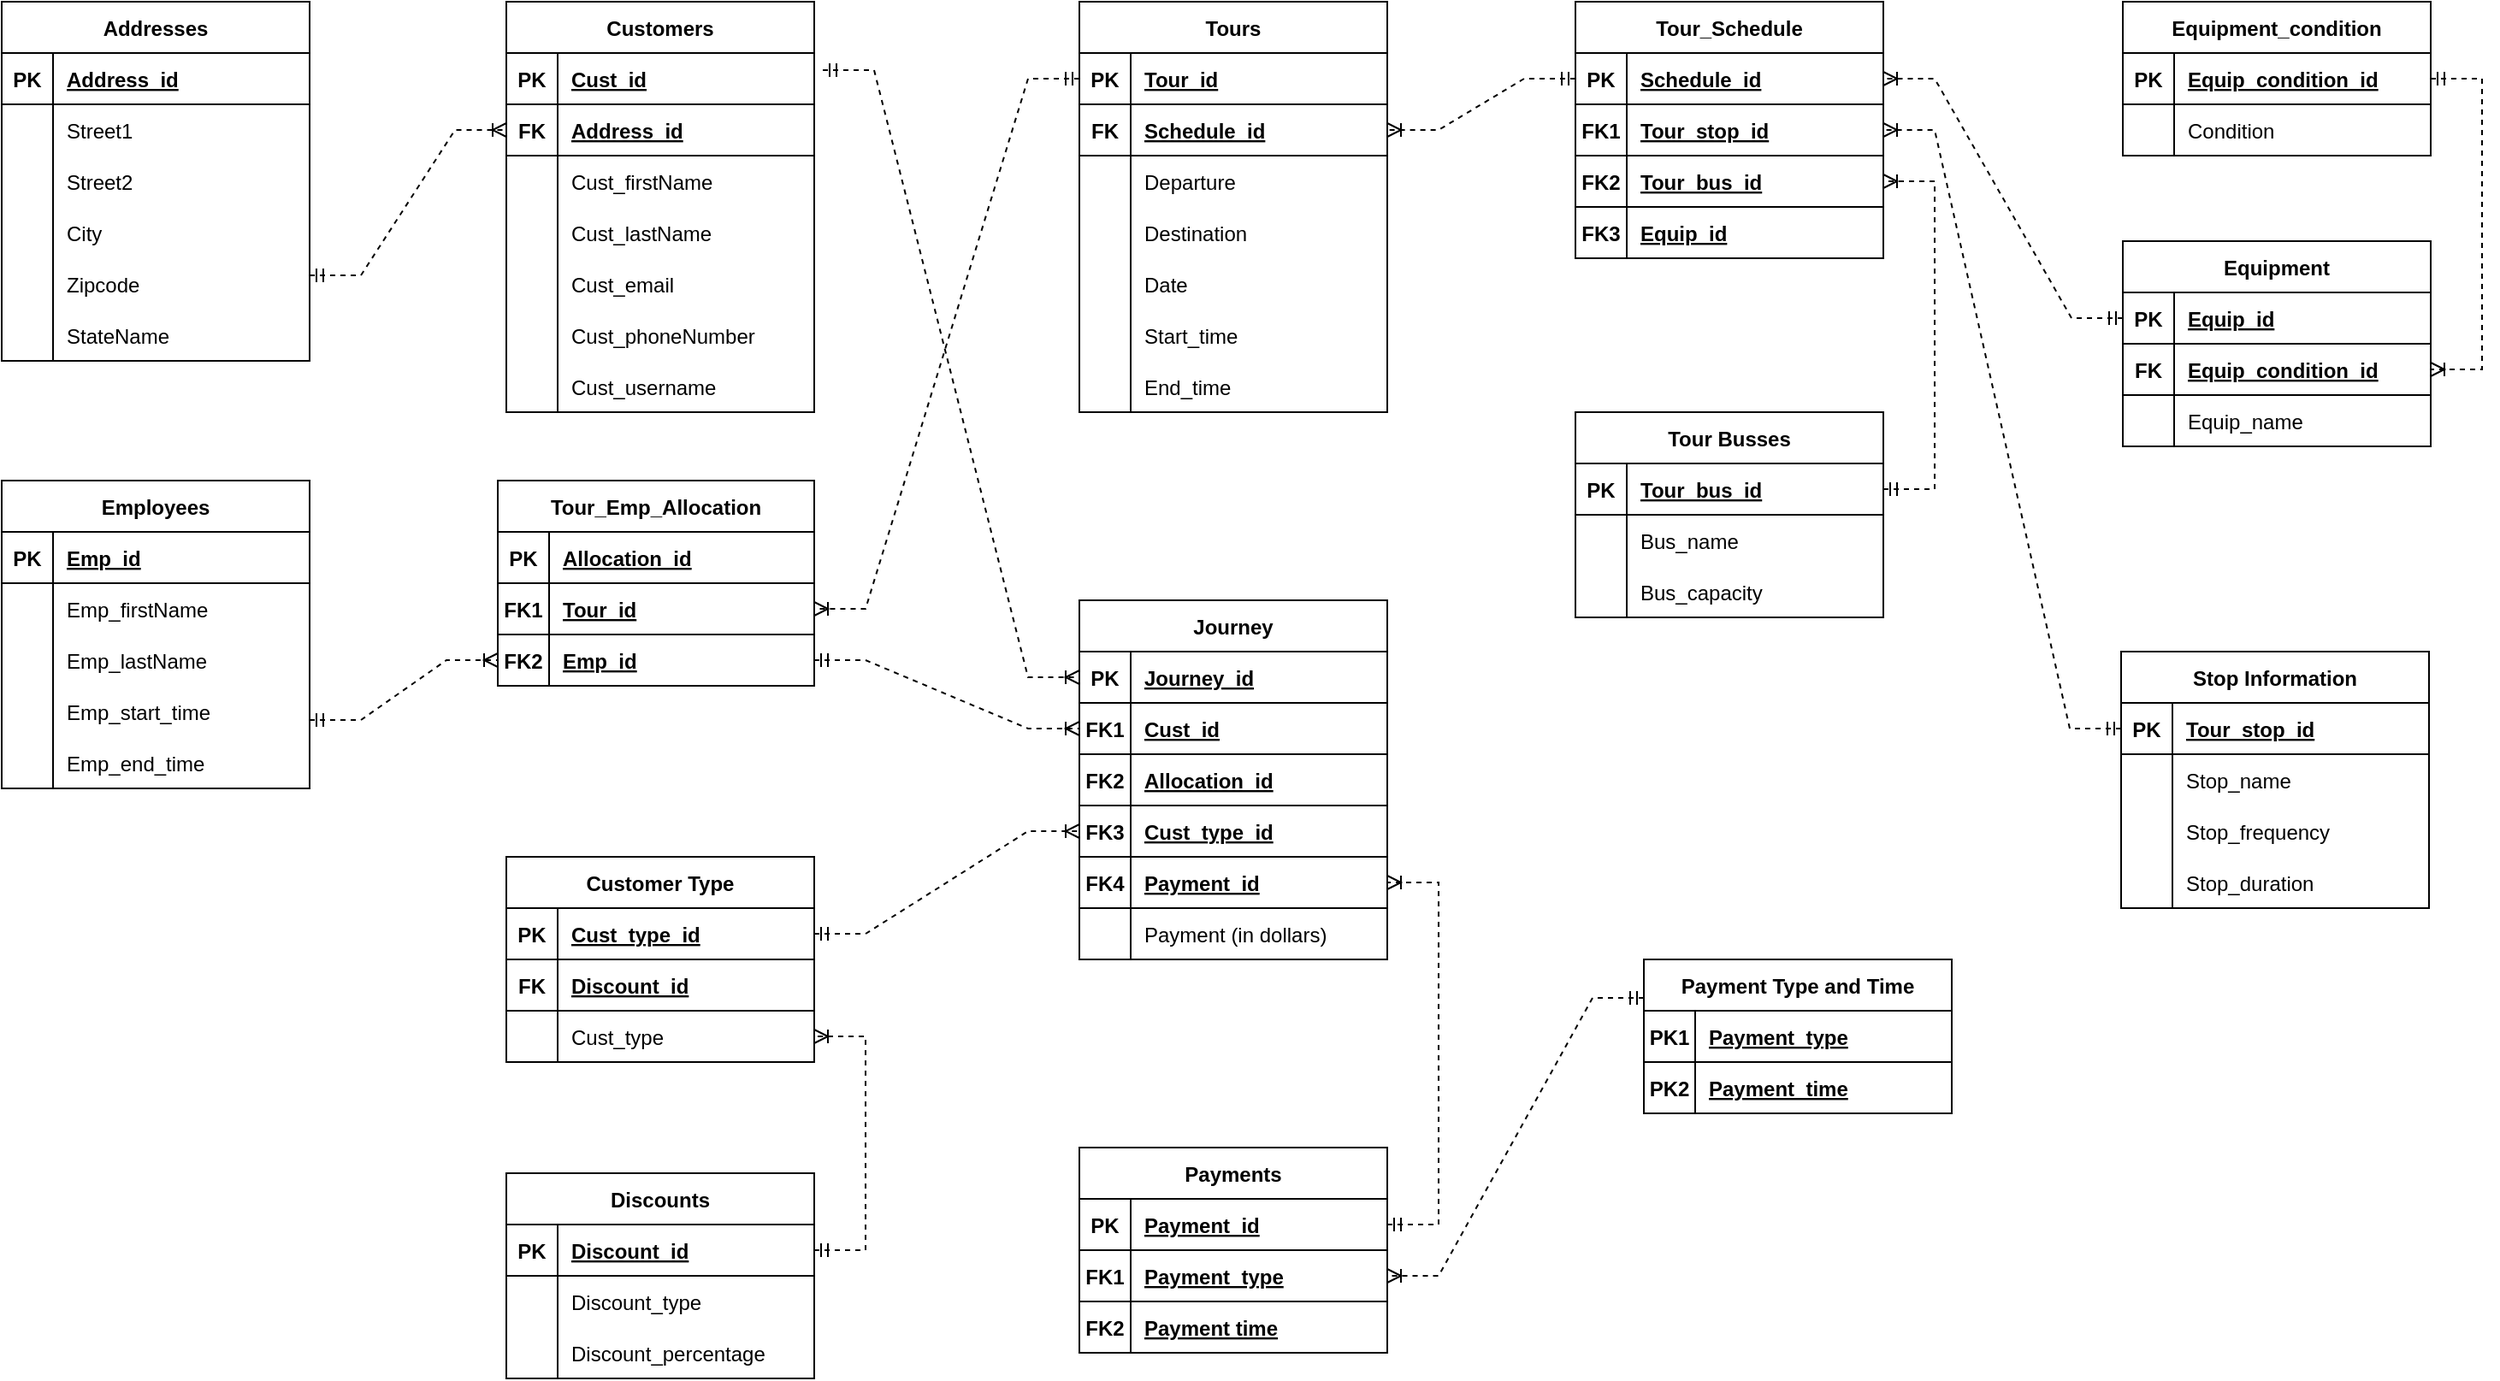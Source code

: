 <mxfile version="20.5.3" type="device"><diagram id="R2lEEEUBdFMjLlhIrx00" name="Page-1"><mxGraphModel dx="1673" dy="925" grid="1" gridSize="10" guides="1" tooltips="1" connect="1" arrows="1" fold="1" page="1" pageScale="1" pageWidth="850" pageHeight="1100" math="0" shadow="0" extFonts="Permanent Marker^https://fonts.googleapis.com/css?family=Permanent+Marker"><root><mxCell id="0"/><mxCell id="1" parent="0"/><mxCell id="xEoqbt_vDKelKGGHjncM-1" value="Customers" style="shape=table;startSize=30;container=1;collapsible=1;childLayout=tableLayout;fixedRows=1;rowLines=0;fontStyle=1;align=center;resizeLast=1;" parent="1" vertex="1"><mxGeometry x="335" y="40" width="180" height="240" as="geometry"/></mxCell><mxCell id="xEoqbt_vDKelKGGHjncM-2" value="" style="shape=tableRow;horizontal=0;startSize=0;swimlaneHead=0;swimlaneBody=0;fillColor=none;collapsible=0;dropTarget=0;points=[[0,0.5],[1,0.5]];portConstraint=eastwest;top=0;left=0;right=0;bottom=1;" parent="xEoqbt_vDKelKGGHjncM-1" vertex="1"><mxGeometry y="30" width="180" height="30" as="geometry"/></mxCell><mxCell id="xEoqbt_vDKelKGGHjncM-3" value="PK" style="shape=partialRectangle;connectable=0;fillColor=none;top=0;left=0;bottom=0;right=0;fontStyle=1;overflow=hidden;" parent="xEoqbt_vDKelKGGHjncM-2" vertex="1"><mxGeometry width="30" height="30" as="geometry"><mxRectangle width="30" height="30" as="alternateBounds"/></mxGeometry></mxCell><mxCell id="xEoqbt_vDKelKGGHjncM-4" value="Cust_id" style="shape=partialRectangle;connectable=0;fillColor=none;top=0;left=0;bottom=0;right=0;align=left;spacingLeft=6;fontStyle=5;overflow=hidden;" parent="xEoqbt_vDKelKGGHjncM-2" vertex="1"><mxGeometry x="30" width="150" height="30" as="geometry"><mxRectangle width="150" height="30" as="alternateBounds"/></mxGeometry></mxCell><mxCell id="xEoqbt_vDKelKGGHjncM-14" style="shape=tableRow;horizontal=0;startSize=0;swimlaneHead=0;swimlaneBody=0;fillColor=none;collapsible=0;dropTarget=0;points=[[0,0.5],[1,0.5]];portConstraint=eastwest;top=0;left=0;right=0;bottom=1;" parent="xEoqbt_vDKelKGGHjncM-1" vertex="1"><mxGeometry y="60" width="180" height="30" as="geometry"/></mxCell><mxCell id="xEoqbt_vDKelKGGHjncM-15" value="FK" style="shape=partialRectangle;connectable=0;fillColor=none;top=0;left=0;bottom=0;right=0;fontStyle=1;overflow=hidden;" parent="xEoqbt_vDKelKGGHjncM-14" vertex="1"><mxGeometry width="30" height="30" as="geometry"><mxRectangle width="30" height="30" as="alternateBounds"/></mxGeometry></mxCell><mxCell id="xEoqbt_vDKelKGGHjncM-16" value="Address_id" style="shape=partialRectangle;connectable=0;fillColor=none;top=0;left=0;bottom=0;right=0;align=left;spacingLeft=6;fontStyle=5;overflow=hidden;" parent="xEoqbt_vDKelKGGHjncM-14" vertex="1"><mxGeometry x="30" width="150" height="30" as="geometry"><mxRectangle width="150" height="30" as="alternateBounds"/></mxGeometry></mxCell><mxCell id="xEoqbt_vDKelKGGHjncM-5" value="" style="shape=tableRow;horizontal=0;startSize=0;swimlaneHead=0;swimlaneBody=0;fillColor=none;collapsible=0;dropTarget=0;points=[[0,0.5],[1,0.5]];portConstraint=eastwest;top=0;left=0;right=0;bottom=0;" parent="xEoqbt_vDKelKGGHjncM-1" vertex="1"><mxGeometry y="90" width="180" height="30" as="geometry"/></mxCell><mxCell id="xEoqbt_vDKelKGGHjncM-6" value="" style="shape=partialRectangle;connectable=0;fillColor=none;top=0;left=0;bottom=0;right=0;editable=1;overflow=hidden;" parent="xEoqbt_vDKelKGGHjncM-5" vertex="1"><mxGeometry width="30" height="30" as="geometry"><mxRectangle width="30" height="30" as="alternateBounds"/></mxGeometry></mxCell><mxCell id="xEoqbt_vDKelKGGHjncM-7" value="Cust_firstName" style="shape=partialRectangle;connectable=0;fillColor=none;top=0;left=0;bottom=0;right=0;align=left;spacingLeft=6;overflow=hidden;" parent="xEoqbt_vDKelKGGHjncM-5" vertex="1"><mxGeometry x="30" width="150" height="30" as="geometry"><mxRectangle width="150" height="30" as="alternateBounds"/></mxGeometry></mxCell><mxCell id="xEoqbt_vDKelKGGHjncM-8" value="" style="shape=tableRow;horizontal=0;startSize=0;swimlaneHead=0;swimlaneBody=0;fillColor=none;collapsible=0;dropTarget=0;points=[[0,0.5],[1,0.5]];portConstraint=eastwest;top=0;left=0;right=0;bottom=0;" parent="xEoqbt_vDKelKGGHjncM-1" vertex="1"><mxGeometry y="120" width="180" height="30" as="geometry"/></mxCell><mxCell id="xEoqbt_vDKelKGGHjncM-9" value="" style="shape=partialRectangle;connectable=0;fillColor=none;top=0;left=0;bottom=0;right=0;editable=1;overflow=hidden;" parent="xEoqbt_vDKelKGGHjncM-8" vertex="1"><mxGeometry width="30" height="30" as="geometry"><mxRectangle width="30" height="30" as="alternateBounds"/></mxGeometry></mxCell><mxCell id="xEoqbt_vDKelKGGHjncM-10" value="Cust_lastName" style="shape=partialRectangle;connectable=0;fillColor=none;top=0;left=0;bottom=0;right=0;align=left;spacingLeft=6;overflow=hidden;" parent="xEoqbt_vDKelKGGHjncM-8" vertex="1"><mxGeometry x="30" width="150" height="30" as="geometry"><mxRectangle width="150" height="30" as="alternateBounds"/></mxGeometry></mxCell><mxCell id="xEoqbt_vDKelKGGHjncM-11" value="" style="shape=tableRow;horizontal=0;startSize=0;swimlaneHead=0;swimlaneBody=0;fillColor=none;collapsible=0;dropTarget=0;points=[[0,0.5],[1,0.5]];portConstraint=eastwest;top=0;left=0;right=0;bottom=0;" parent="xEoqbt_vDKelKGGHjncM-1" vertex="1"><mxGeometry y="150" width="180" height="30" as="geometry"/></mxCell><mxCell id="xEoqbt_vDKelKGGHjncM-12" value="" style="shape=partialRectangle;connectable=0;fillColor=none;top=0;left=0;bottom=0;right=0;editable=1;overflow=hidden;" parent="xEoqbt_vDKelKGGHjncM-11" vertex="1"><mxGeometry width="30" height="30" as="geometry"><mxRectangle width="30" height="30" as="alternateBounds"/></mxGeometry></mxCell><mxCell id="xEoqbt_vDKelKGGHjncM-13" value="Cust_email" style="shape=partialRectangle;connectable=0;fillColor=none;top=0;left=0;bottom=0;right=0;align=left;spacingLeft=6;overflow=hidden;" parent="xEoqbt_vDKelKGGHjncM-11" vertex="1"><mxGeometry x="30" width="150" height="30" as="geometry"><mxRectangle width="150" height="30" as="alternateBounds"/></mxGeometry></mxCell><mxCell id="xEoqbt_vDKelKGGHjncM-17" style="shape=tableRow;horizontal=0;startSize=0;swimlaneHead=0;swimlaneBody=0;fillColor=none;collapsible=0;dropTarget=0;points=[[0,0.5],[1,0.5]];portConstraint=eastwest;top=0;left=0;right=0;bottom=0;" parent="xEoqbt_vDKelKGGHjncM-1" vertex="1"><mxGeometry y="180" width="180" height="30" as="geometry"/></mxCell><mxCell id="xEoqbt_vDKelKGGHjncM-18" style="shape=partialRectangle;connectable=0;fillColor=none;top=0;left=0;bottom=0;right=0;editable=1;overflow=hidden;" parent="xEoqbt_vDKelKGGHjncM-17" vertex="1"><mxGeometry width="30" height="30" as="geometry"><mxRectangle width="30" height="30" as="alternateBounds"/></mxGeometry></mxCell><mxCell id="xEoqbt_vDKelKGGHjncM-19" value="Cust_phoneNumber" style="shape=partialRectangle;connectable=0;fillColor=none;top=0;left=0;bottom=0;right=0;align=left;spacingLeft=6;overflow=hidden;" parent="xEoqbt_vDKelKGGHjncM-17" vertex="1"><mxGeometry x="30" width="150" height="30" as="geometry"><mxRectangle width="150" height="30" as="alternateBounds"/></mxGeometry></mxCell><mxCell id="xEoqbt_vDKelKGGHjncM-20" style="shape=tableRow;horizontal=0;startSize=0;swimlaneHead=0;swimlaneBody=0;fillColor=none;collapsible=0;dropTarget=0;points=[[0,0.5],[1,0.5]];portConstraint=eastwest;top=0;left=0;right=0;bottom=0;" parent="xEoqbt_vDKelKGGHjncM-1" vertex="1"><mxGeometry y="210" width="180" height="30" as="geometry"/></mxCell><mxCell id="xEoqbt_vDKelKGGHjncM-21" style="shape=partialRectangle;connectable=0;fillColor=none;top=0;left=0;bottom=0;right=0;editable=1;overflow=hidden;" parent="xEoqbt_vDKelKGGHjncM-20" vertex="1"><mxGeometry width="30" height="30" as="geometry"><mxRectangle width="30" height="30" as="alternateBounds"/></mxGeometry></mxCell><mxCell id="xEoqbt_vDKelKGGHjncM-22" value="Cust_username" style="shape=partialRectangle;connectable=0;fillColor=none;top=0;left=0;bottom=0;right=0;align=left;spacingLeft=6;overflow=hidden;" parent="xEoqbt_vDKelKGGHjncM-20" vertex="1"><mxGeometry x="30" width="150" height="30" as="geometry"><mxRectangle width="150" height="30" as="alternateBounds"/></mxGeometry></mxCell><mxCell id="xEoqbt_vDKelKGGHjncM-23" value="Addresses" style="shape=table;startSize=30;container=1;collapsible=1;childLayout=tableLayout;fixedRows=1;rowLines=0;fontStyle=1;align=center;resizeLast=1;" parent="1" vertex="1"><mxGeometry x="40" y="40" width="180" height="210" as="geometry"/></mxCell><mxCell id="xEoqbt_vDKelKGGHjncM-24" value="" style="shape=tableRow;horizontal=0;startSize=0;swimlaneHead=0;swimlaneBody=0;fillColor=none;collapsible=0;dropTarget=0;points=[[0,0.5],[1,0.5]];portConstraint=eastwest;top=0;left=0;right=0;bottom=1;" parent="xEoqbt_vDKelKGGHjncM-23" vertex="1"><mxGeometry y="30" width="180" height="30" as="geometry"/></mxCell><mxCell id="xEoqbt_vDKelKGGHjncM-25" value="PK" style="shape=partialRectangle;connectable=0;fillColor=none;top=0;left=0;bottom=0;right=0;fontStyle=1;overflow=hidden;" parent="xEoqbt_vDKelKGGHjncM-24" vertex="1"><mxGeometry width="30" height="30" as="geometry"><mxRectangle width="30" height="30" as="alternateBounds"/></mxGeometry></mxCell><mxCell id="xEoqbt_vDKelKGGHjncM-26" value="Address_id" style="shape=partialRectangle;connectable=0;fillColor=none;top=0;left=0;bottom=0;right=0;align=left;spacingLeft=6;fontStyle=5;overflow=hidden;" parent="xEoqbt_vDKelKGGHjncM-24" vertex="1"><mxGeometry x="30" width="150" height="30" as="geometry"><mxRectangle width="150" height="30" as="alternateBounds"/></mxGeometry></mxCell><mxCell id="xEoqbt_vDKelKGGHjncM-27" value="" style="shape=tableRow;horizontal=0;startSize=0;swimlaneHead=0;swimlaneBody=0;fillColor=none;collapsible=0;dropTarget=0;points=[[0,0.5],[1,0.5]];portConstraint=eastwest;top=0;left=0;right=0;bottom=0;" parent="xEoqbt_vDKelKGGHjncM-23" vertex="1"><mxGeometry y="60" width="180" height="30" as="geometry"/></mxCell><mxCell id="xEoqbt_vDKelKGGHjncM-28" value="" style="shape=partialRectangle;connectable=0;fillColor=none;top=0;left=0;bottom=0;right=0;editable=1;overflow=hidden;" parent="xEoqbt_vDKelKGGHjncM-27" vertex="1"><mxGeometry width="30" height="30" as="geometry"><mxRectangle width="30" height="30" as="alternateBounds"/></mxGeometry></mxCell><mxCell id="xEoqbt_vDKelKGGHjncM-29" value="Street1" style="shape=partialRectangle;connectable=0;fillColor=none;top=0;left=0;bottom=0;right=0;align=left;spacingLeft=6;overflow=hidden;" parent="xEoqbt_vDKelKGGHjncM-27" vertex="1"><mxGeometry x="30" width="150" height="30" as="geometry"><mxRectangle width="150" height="30" as="alternateBounds"/></mxGeometry></mxCell><mxCell id="xEoqbt_vDKelKGGHjncM-30" value="" style="shape=tableRow;horizontal=0;startSize=0;swimlaneHead=0;swimlaneBody=0;fillColor=none;collapsible=0;dropTarget=0;points=[[0,0.5],[1,0.5]];portConstraint=eastwest;top=0;left=0;right=0;bottom=0;" parent="xEoqbt_vDKelKGGHjncM-23" vertex="1"><mxGeometry y="90" width="180" height="30" as="geometry"/></mxCell><mxCell id="xEoqbt_vDKelKGGHjncM-31" value="" style="shape=partialRectangle;connectable=0;fillColor=none;top=0;left=0;bottom=0;right=0;editable=1;overflow=hidden;" parent="xEoqbt_vDKelKGGHjncM-30" vertex="1"><mxGeometry width="30" height="30" as="geometry"><mxRectangle width="30" height="30" as="alternateBounds"/></mxGeometry></mxCell><mxCell id="xEoqbt_vDKelKGGHjncM-32" value="Street2" style="shape=partialRectangle;connectable=0;fillColor=none;top=0;left=0;bottom=0;right=0;align=left;spacingLeft=6;overflow=hidden;" parent="xEoqbt_vDKelKGGHjncM-30" vertex="1"><mxGeometry x="30" width="150" height="30" as="geometry"><mxRectangle width="150" height="30" as="alternateBounds"/></mxGeometry></mxCell><mxCell id="xEoqbt_vDKelKGGHjncM-33" value="" style="shape=tableRow;horizontal=0;startSize=0;swimlaneHead=0;swimlaneBody=0;fillColor=none;collapsible=0;dropTarget=0;points=[[0,0.5],[1,0.5]];portConstraint=eastwest;top=0;left=0;right=0;bottom=0;" parent="xEoqbt_vDKelKGGHjncM-23" vertex="1"><mxGeometry y="120" width="180" height="30" as="geometry"/></mxCell><mxCell id="xEoqbt_vDKelKGGHjncM-34" value="" style="shape=partialRectangle;connectable=0;fillColor=none;top=0;left=0;bottom=0;right=0;editable=1;overflow=hidden;" parent="xEoqbt_vDKelKGGHjncM-33" vertex="1"><mxGeometry width="30" height="30" as="geometry"><mxRectangle width="30" height="30" as="alternateBounds"/></mxGeometry></mxCell><mxCell id="xEoqbt_vDKelKGGHjncM-35" value="City" style="shape=partialRectangle;connectable=0;fillColor=none;top=0;left=0;bottom=0;right=0;align=left;spacingLeft=6;overflow=hidden;" parent="xEoqbt_vDKelKGGHjncM-33" vertex="1"><mxGeometry x="30" width="150" height="30" as="geometry"><mxRectangle width="150" height="30" as="alternateBounds"/></mxGeometry></mxCell><mxCell id="xEoqbt_vDKelKGGHjncM-36" style="shape=tableRow;horizontal=0;startSize=0;swimlaneHead=0;swimlaneBody=0;fillColor=none;collapsible=0;dropTarget=0;points=[[0,0.5],[1,0.5]];portConstraint=eastwest;top=0;left=0;right=0;bottom=0;" parent="xEoqbt_vDKelKGGHjncM-23" vertex="1"><mxGeometry y="150" width="180" height="30" as="geometry"/></mxCell><mxCell id="xEoqbt_vDKelKGGHjncM-37" style="shape=partialRectangle;connectable=0;fillColor=none;top=0;left=0;bottom=0;right=0;editable=1;overflow=hidden;" parent="xEoqbt_vDKelKGGHjncM-36" vertex="1"><mxGeometry width="30" height="30" as="geometry"><mxRectangle width="30" height="30" as="alternateBounds"/></mxGeometry></mxCell><mxCell id="xEoqbt_vDKelKGGHjncM-38" value="Zipcode" style="shape=partialRectangle;connectable=0;fillColor=none;top=0;left=0;bottom=0;right=0;align=left;spacingLeft=6;overflow=hidden;" parent="xEoqbt_vDKelKGGHjncM-36" vertex="1"><mxGeometry x="30" width="150" height="30" as="geometry"><mxRectangle width="150" height="30" as="alternateBounds"/></mxGeometry></mxCell><mxCell id="xEoqbt_vDKelKGGHjncM-39" style="shape=tableRow;horizontal=0;startSize=0;swimlaneHead=0;swimlaneBody=0;fillColor=none;collapsible=0;dropTarget=0;points=[[0,0.5],[1,0.5]];portConstraint=eastwest;top=0;left=0;right=0;bottom=0;" parent="xEoqbt_vDKelKGGHjncM-23" vertex="1"><mxGeometry y="180" width="180" height="30" as="geometry"/></mxCell><mxCell id="xEoqbt_vDKelKGGHjncM-40" style="shape=partialRectangle;connectable=0;fillColor=none;top=0;left=0;bottom=0;right=0;editable=1;overflow=hidden;" parent="xEoqbt_vDKelKGGHjncM-39" vertex="1"><mxGeometry width="30" height="30" as="geometry"><mxRectangle width="30" height="30" as="alternateBounds"/></mxGeometry></mxCell><mxCell id="xEoqbt_vDKelKGGHjncM-41" value="StateName" style="shape=partialRectangle;connectable=0;fillColor=none;top=0;left=0;bottom=0;right=0;align=left;spacingLeft=6;overflow=hidden;" parent="xEoqbt_vDKelKGGHjncM-39" vertex="1"><mxGeometry x="30" width="150" height="30" as="geometry"><mxRectangle width="150" height="30" as="alternateBounds"/></mxGeometry></mxCell><mxCell id="xEoqbt_vDKelKGGHjncM-42" value="Tours" style="shape=table;startSize=30;container=1;collapsible=1;childLayout=tableLayout;fixedRows=1;rowLines=0;fontStyle=1;align=center;resizeLast=1;" parent="1" vertex="1"><mxGeometry x="670" y="40" width="180" height="240" as="geometry"/></mxCell><mxCell id="xEoqbt_vDKelKGGHjncM-43" value="" style="shape=tableRow;horizontal=0;startSize=0;swimlaneHead=0;swimlaneBody=0;fillColor=none;collapsible=0;dropTarget=0;points=[[0,0.5],[1,0.5]];portConstraint=eastwest;top=0;left=0;right=0;bottom=1;" parent="xEoqbt_vDKelKGGHjncM-42" vertex="1"><mxGeometry y="30" width="180" height="30" as="geometry"/></mxCell><mxCell id="xEoqbt_vDKelKGGHjncM-44" value="PK" style="shape=partialRectangle;connectable=0;fillColor=none;top=0;left=0;bottom=0;right=0;fontStyle=1;overflow=hidden;" parent="xEoqbt_vDKelKGGHjncM-43" vertex="1"><mxGeometry width="30" height="30" as="geometry"><mxRectangle width="30" height="30" as="alternateBounds"/></mxGeometry></mxCell><mxCell id="xEoqbt_vDKelKGGHjncM-45" value="Tour_id" style="shape=partialRectangle;connectable=0;fillColor=none;top=0;left=0;bottom=0;right=0;align=left;spacingLeft=6;fontStyle=5;overflow=hidden;" parent="xEoqbt_vDKelKGGHjncM-43" vertex="1"><mxGeometry x="30" width="150" height="30" as="geometry"><mxRectangle width="150" height="30" as="alternateBounds"/></mxGeometry></mxCell><mxCell id="xEoqbt_vDKelKGGHjncM-332" style="shape=tableRow;horizontal=0;startSize=0;swimlaneHead=0;swimlaneBody=0;fillColor=none;collapsible=0;dropTarget=0;points=[[0,0.5],[1,0.5]];portConstraint=eastwest;top=0;left=0;right=0;bottom=1;" parent="xEoqbt_vDKelKGGHjncM-42" vertex="1"><mxGeometry y="60" width="180" height="30" as="geometry"/></mxCell><mxCell id="xEoqbt_vDKelKGGHjncM-333" value="FK" style="shape=partialRectangle;connectable=0;fillColor=none;top=0;left=0;bottom=0;right=0;fontStyle=1;overflow=hidden;" parent="xEoqbt_vDKelKGGHjncM-332" vertex="1"><mxGeometry width="30" height="30" as="geometry"><mxRectangle width="30" height="30" as="alternateBounds"/></mxGeometry></mxCell><mxCell id="xEoqbt_vDKelKGGHjncM-334" value="Schedule_id" style="shape=partialRectangle;connectable=0;fillColor=none;top=0;left=0;bottom=0;right=0;align=left;spacingLeft=6;fontStyle=5;overflow=hidden;" parent="xEoqbt_vDKelKGGHjncM-332" vertex="1"><mxGeometry x="30" width="150" height="30" as="geometry"><mxRectangle width="150" height="30" as="alternateBounds"/></mxGeometry></mxCell><mxCell id="xEoqbt_vDKelKGGHjncM-46" value="" style="shape=tableRow;horizontal=0;startSize=0;swimlaneHead=0;swimlaneBody=0;fillColor=none;collapsible=0;dropTarget=0;points=[[0,0.5],[1,0.5]];portConstraint=eastwest;top=0;left=0;right=0;bottom=0;" parent="xEoqbt_vDKelKGGHjncM-42" vertex="1"><mxGeometry y="90" width="180" height="30" as="geometry"/></mxCell><mxCell id="xEoqbt_vDKelKGGHjncM-47" value="" style="shape=partialRectangle;connectable=0;fillColor=none;top=0;left=0;bottom=0;right=0;editable=1;overflow=hidden;" parent="xEoqbt_vDKelKGGHjncM-46" vertex="1"><mxGeometry width="30" height="30" as="geometry"><mxRectangle width="30" height="30" as="alternateBounds"/></mxGeometry></mxCell><mxCell id="xEoqbt_vDKelKGGHjncM-48" value="Departure" style="shape=partialRectangle;connectable=0;fillColor=none;top=0;left=0;bottom=0;right=0;align=left;spacingLeft=6;overflow=hidden;" parent="xEoqbt_vDKelKGGHjncM-46" vertex="1"><mxGeometry x="30" width="150" height="30" as="geometry"><mxRectangle width="150" height="30" as="alternateBounds"/></mxGeometry></mxCell><mxCell id="xEoqbt_vDKelKGGHjncM-49" value="" style="shape=tableRow;horizontal=0;startSize=0;swimlaneHead=0;swimlaneBody=0;fillColor=none;collapsible=0;dropTarget=0;points=[[0,0.5],[1,0.5]];portConstraint=eastwest;top=0;left=0;right=0;bottom=0;" parent="xEoqbt_vDKelKGGHjncM-42" vertex="1"><mxGeometry y="120" width="180" height="30" as="geometry"/></mxCell><mxCell id="xEoqbt_vDKelKGGHjncM-50" value="" style="shape=partialRectangle;connectable=0;fillColor=none;top=0;left=0;bottom=0;right=0;editable=1;overflow=hidden;" parent="xEoqbt_vDKelKGGHjncM-49" vertex="1"><mxGeometry width="30" height="30" as="geometry"><mxRectangle width="30" height="30" as="alternateBounds"/></mxGeometry></mxCell><mxCell id="xEoqbt_vDKelKGGHjncM-51" value="Destination" style="shape=partialRectangle;connectable=0;fillColor=none;top=0;left=0;bottom=0;right=0;align=left;spacingLeft=6;overflow=hidden;" parent="xEoqbt_vDKelKGGHjncM-49" vertex="1"><mxGeometry x="30" width="150" height="30" as="geometry"><mxRectangle width="150" height="30" as="alternateBounds"/></mxGeometry></mxCell><mxCell id="xEoqbt_vDKelKGGHjncM-52" value="" style="shape=tableRow;horizontal=0;startSize=0;swimlaneHead=0;swimlaneBody=0;fillColor=none;collapsible=0;dropTarget=0;points=[[0,0.5],[1,0.5]];portConstraint=eastwest;top=0;left=0;right=0;bottom=0;" parent="xEoqbt_vDKelKGGHjncM-42" vertex="1"><mxGeometry y="150" width="180" height="30" as="geometry"/></mxCell><mxCell id="xEoqbt_vDKelKGGHjncM-53" value="" style="shape=partialRectangle;connectable=0;fillColor=none;top=0;left=0;bottom=0;right=0;editable=1;overflow=hidden;" parent="xEoqbt_vDKelKGGHjncM-52" vertex="1"><mxGeometry width="30" height="30" as="geometry"><mxRectangle width="30" height="30" as="alternateBounds"/></mxGeometry></mxCell><mxCell id="xEoqbt_vDKelKGGHjncM-54" value="Date" style="shape=partialRectangle;connectable=0;fillColor=none;top=0;left=0;bottom=0;right=0;align=left;spacingLeft=6;overflow=hidden;" parent="xEoqbt_vDKelKGGHjncM-52" vertex="1"><mxGeometry x="30" width="150" height="30" as="geometry"><mxRectangle width="150" height="30" as="alternateBounds"/></mxGeometry></mxCell><mxCell id="xEoqbt_vDKelKGGHjncM-61" style="shape=tableRow;horizontal=0;startSize=0;swimlaneHead=0;swimlaneBody=0;fillColor=none;collapsible=0;dropTarget=0;points=[[0,0.5],[1,0.5]];portConstraint=eastwest;top=0;left=0;right=0;bottom=0;" parent="xEoqbt_vDKelKGGHjncM-42" vertex="1"><mxGeometry y="180" width="180" height="30" as="geometry"/></mxCell><mxCell id="xEoqbt_vDKelKGGHjncM-62" style="shape=partialRectangle;connectable=0;fillColor=none;top=0;left=0;bottom=0;right=0;editable=1;overflow=hidden;" parent="xEoqbt_vDKelKGGHjncM-61" vertex="1"><mxGeometry width="30" height="30" as="geometry"><mxRectangle width="30" height="30" as="alternateBounds"/></mxGeometry></mxCell><mxCell id="xEoqbt_vDKelKGGHjncM-63" value="Start_time" style="shape=partialRectangle;connectable=0;fillColor=none;top=0;left=0;bottom=0;right=0;align=left;spacingLeft=6;overflow=hidden;" parent="xEoqbt_vDKelKGGHjncM-61" vertex="1"><mxGeometry x="30" width="150" height="30" as="geometry"><mxRectangle width="150" height="30" as="alternateBounds"/></mxGeometry></mxCell><mxCell id="xEoqbt_vDKelKGGHjncM-64" style="shape=tableRow;horizontal=0;startSize=0;swimlaneHead=0;swimlaneBody=0;fillColor=none;collapsible=0;dropTarget=0;points=[[0,0.5],[1,0.5]];portConstraint=eastwest;top=0;left=0;right=0;bottom=0;" parent="xEoqbt_vDKelKGGHjncM-42" vertex="1"><mxGeometry y="210" width="180" height="30" as="geometry"/></mxCell><mxCell id="xEoqbt_vDKelKGGHjncM-65" style="shape=partialRectangle;connectable=0;fillColor=none;top=0;left=0;bottom=0;right=0;editable=1;overflow=hidden;" parent="xEoqbt_vDKelKGGHjncM-64" vertex="1"><mxGeometry width="30" height="30" as="geometry"><mxRectangle width="30" height="30" as="alternateBounds"/></mxGeometry></mxCell><mxCell id="xEoqbt_vDKelKGGHjncM-66" value="End_time" style="shape=partialRectangle;connectable=0;fillColor=none;top=0;left=0;bottom=0;right=0;align=left;spacingLeft=6;overflow=hidden;" parent="xEoqbt_vDKelKGGHjncM-64" vertex="1"><mxGeometry x="30" width="150" height="30" as="geometry"><mxRectangle width="150" height="30" as="alternateBounds"/></mxGeometry></mxCell><mxCell id="xEoqbt_vDKelKGGHjncM-67" value="Journey" style="shape=table;startSize=30;container=1;collapsible=1;childLayout=tableLayout;fixedRows=1;rowLines=0;fontStyle=1;align=center;resizeLast=1;" parent="1" vertex="1"><mxGeometry x="670" y="390" width="180" height="210" as="geometry"/></mxCell><mxCell id="xEoqbt_vDKelKGGHjncM-68" value="" style="shape=tableRow;horizontal=0;startSize=0;swimlaneHead=0;swimlaneBody=0;fillColor=none;collapsible=0;dropTarget=0;points=[[0,0.5],[1,0.5]];portConstraint=eastwest;top=0;left=0;right=0;bottom=1;" parent="xEoqbt_vDKelKGGHjncM-67" vertex="1"><mxGeometry y="30" width="180" height="30" as="geometry"/></mxCell><mxCell id="xEoqbt_vDKelKGGHjncM-69" value="PK" style="shape=partialRectangle;connectable=0;fillColor=none;top=0;left=0;bottom=0;right=0;fontStyle=1;overflow=hidden;" parent="xEoqbt_vDKelKGGHjncM-68" vertex="1"><mxGeometry width="30" height="30" as="geometry"><mxRectangle width="30" height="30" as="alternateBounds"/></mxGeometry></mxCell><mxCell id="xEoqbt_vDKelKGGHjncM-70" value="Journey_id" style="shape=partialRectangle;connectable=0;fillColor=none;top=0;left=0;bottom=0;right=0;align=left;spacingLeft=6;fontStyle=5;overflow=hidden;" parent="xEoqbt_vDKelKGGHjncM-68" vertex="1"><mxGeometry x="30" width="150" height="30" as="geometry"><mxRectangle width="150" height="30" as="alternateBounds"/></mxGeometry></mxCell><mxCell id="xEoqbt_vDKelKGGHjncM-80" style="shape=tableRow;horizontal=0;startSize=0;swimlaneHead=0;swimlaneBody=0;fillColor=none;collapsible=0;dropTarget=0;points=[[0,0.5],[1,0.5]];portConstraint=eastwest;top=0;left=0;right=0;bottom=1;" parent="xEoqbt_vDKelKGGHjncM-67" vertex="1"><mxGeometry y="60" width="180" height="30" as="geometry"/></mxCell><mxCell id="xEoqbt_vDKelKGGHjncM-81" value="FK1" style="shape=partialRectangle;connectable=0;fillColor=none;top=0;left=0;bottom=0;right=0;fontStyle=1;overflow=hidden;" parent="xEoqbt_vDKelKGGHjncM-80" vertex="1"><mxGeometry width="30" height="30" as="geometry"><mxRectangle width="30" height="30" as="alternateBounds"/></mxGeometry></mxCell><mxCell id="xEoqbt_vDKelKGGHjncM-82" value="Cust_id" style="shape=partialRectangle;connectable=0;fillColor=none;top=0;left=0;bottom=0;right=0;align=left;spacingLeft=6;fontStyle=5;overflow=hidden;" parent="xEoqbt_vDKelKGGHjncM-80" vertex="1"><mxGeometry x="30" width="150" height="30" as="geometry"><mxRectangle width="150" height="30" as="alternateBounds"/></mxGeometry></mxCell><mxCell id="xEoqbt_vDKelKGGHjncM-307" style="shape=tableRow;horizontal=0;startSize=0;swimlaneHead=0;swimlaneBody=0;fillColor=none;collapsible=0;dropTarget=0;points=[[0,0.5],[1,0.5]];portConstraint=eastwest;top=0;left=0;right=0;bottom=1;" parent="xEoqbt_vDKelKGGHjncM-67" vertex="1"><mxGeometry y="90" width="180" height="30" as="geometry"/></mxCell><mxCell id="xEoqbt_vDKelKGGHjncM-308" value="FK2" style="shape=partialRectangle;connectable=0;fillColor=none;top=0;left=0;bottom=0;right=0;fontStyle=1;overflow=hidden;" parent="xEoqbt_vDKelKGGHjncM-307" vertex="1"><mxGeometry width="30" height="30" as="geometry"><mxRectangle width="30" height="30" as="alternateBounds"/></mxGeometry></mxCell><mxCell id="xEoqbt_vDKelKGGHjncM-309" value="Allocation_id" style="shape=partialRectangle;connectable=0;fillColor=none;top=0;left=0;bottom=0;right=0;align=left;spacingLeft=6;fontStyle=5;overflow=hidden;" parent="xEoqbt_vDKelKGGHjncM-307" vertex="1"><mxGeometry x="30" width="150" height="30" as="geometry"><mxRectangle width="150" height="30" as="alternateBounds"/></mxGeometry></mxCell><mxCell id="xEoqbt_vDKelKGGHjncM-83" style="shape=tableRow;horizontal=0;startSize=0;swimlaneHead=0;swimlaneBody=0;fillColor=none;collapsible=0;dropTarget=0;points=[[0,0.5],[1,0.5]];portConstraint=eastwest;top=0;left=0;right=0;bottom=1;" parent="xEoqbt_vDKelKGGHjncM-67" vertex="1"><mxGeometry y="120" width="180" height="30" as="geometry"/></mxCell><mxCell id="xEoqbt_vDKelKGGHjncM-84" value="FK3" style="shape=partialRectangle;connectable=0;fillColor=none;top=0;left=0;bottom=0;right=0;fontStyle=1;overflow=hidden;" parent="xEoqbt_vDKelKGGHjncM-83" vertex="1"><mxGeometry width="30" height="30" as="geometry"><mxRectangle width="30" height="30" as="alternateBounds"/></mxGeometry></mxCell><mxCell id="xEoqbt_vDKelKGGHjncM-85" value="Cust_type_id" style="shape=partialRectangle;connectable=0;fillColor=none;top=0;left=0;bottom=0;right=0;align=left;spacingLeft=6;fontStyle=5;overflow=hidden;" parent="xEoqbt_vDKelKGGHjncM-83" vertex="1"><mxGeometry x="30" width="150" height="30" as="geometry"><mxRectangle width="150" height="30" as="alternateBounds"/></mxGeometry></mxCell><mxCell id="xEoqbt_vDKelKGGHjncM-269" style="shape=tableRow;horizontal=0;startSize=0;swimlaneHead=0;swimlaneBody=0;fillColor=none;collapsible=0;dropTarget=0;points=[[0,0.5],[1,0.5]];portConstraint=eastwest;top=0;left=0;right=0;bottom=1;" parent="xEoqbt_vDKelKGGHjncM-67" vertex="1"><mxGeometry y="150" width="180" height="30" as="geometry"/></mxCell><mxCell id="xEoqbt_vDKelKGGHjncM-270" value="FK4" style="shape=partialRectangle;connectable=0;fillColor=none;top=0;left=0;bottom=0;right=0;fontStyle=1;overflow=hidden;" parent="xEoqbt_vDKelKGGHjncM-269" vertex="1"><mxGeometry width="30" height="30" as="geometry"><mxRectangle width="30" height="30" as="alternateBounds"/></mxGeometry></mxCell><mxCell id="xEoqbt_vDKelKGGHjncM-271" value="Payment_id" style="shape=partialRectangle;connectable=0;fillColor=none;top=0;left=0;bottom=0;right=0;align=left;spacingLeft=6;fontStyle=5;overflow=hidden;" parent="xEoqbt_vDKelKGGHjncM-269" vertex="1"><mxGeometry x="30" width="150" height="30" as="geometry"><mxRectangle width="150" height="30" as="alternateBounds"/></mxGeometry></mxCell><mxCell id="xEoqbt_vDKelKGGHjncM-71" value="" style="shape=tableRow;horizontal=0;startSize=0;swimlaneHead=0;swimlaneBody=0;fillColor=none;collapsible=0;dropTarget=0;points=[[0,0.5],[1,0.5]];portConstraint=eastwest;top=0;left=0;right=0;bottom=0;" parent="xEoqbt_vDKelKGGHjncM-67" vertex="1"><mxGeometry y="180" width="180" height="30" as="geometry"/></mxCell><mxCell id="xEoqbt_vDKelKGGHjncM-72" value="" style="shape=partialRectangle;connectable=0;fillColor=none;top=0;left=0;bottom=0;right=0;editable=1;overflow=hidden;" parent="xEoqbt_vDKelKGGHjncM-71" vertex="1"><mxGeometry width="30" height="30" as="geometry"><mxRectangle width="30" height="30" as="alternateBounds"/></mxGeometry></mxCell><mxCell id="xEoqbt_vDKelKGGHjncM-73" value="Payment (in dollars)" style="shape=partialRectangle;connectable=0;fillColor=none;top=0;left=0;bottom=0;right=0;align=left;spacingLeft=6;overflow=hidden;" parent="xEoqbt_vDKelKGGHjncM-71" vertex="1"><mxGeometry x="30" width="150" height="30" as="geometry"><mxRectangle width="150" height="30" as="alternateBounds"/></mxGeometry></mxCell><mxCell id="xEoqbt_vDKelKGGHjncM-104" value="Stop Information" style="shape=table;startSize=30;container=1;collapsible=1;childLayout=tableLayout;fixedRows=1;rowLines=0;fontStyle=1;align=center;resizeLast=1;" parent="1" vertex="1"><mxGeometry x="1279" y="420" width="180" height="150" as="geometry"/></mxCell><mxCell id="xEoqbt_vDKelKGGHjncM-105" value="" style="shape=tableRow;horizontal=0;startSize=0;swimlaneHead=0;swimlaneBody=0;fillColor=none;collapsible=0;dropTarget=0;points=[[0,0.5],[1,0.5]];portConstraint=eastwest;top=0;left=0;right=0;bottom=1;" parent="xEoqbt_vDKelKGGHjncM-104" vertex="1"><mxGeometry y="30" width="180" height="30" as="geometry"/></mxCell><mxCell id="xEoqbt_vDKelKGGHjncM-106" value="PK" style="shape=partialRectangle;connectable=0;fillColor=none;top=0;left=0;bottom=0;right=0;fontStyle=1;overflow=hidden;" parent="xEoqbt_vDKelKGGHjncM-105" vertex="1"><mxGeometry width="30" height="30" as="geometry"><mxRectangle width="30" height="30" as="alternateBounds"/></mxGeometry></mxCell><mxCell id="xEoqbt_vDKelKGGHjncM-107" value="Tour_stop_id" style="shape=partialRectangle;connectable=0;fillColor=none;top=0;left=0;bottom=0;right=0;align=left;spacingLeft=6;fontStyle=5;overflow=hidden;" parent="xEoqbt_vDKelKGGHjncM-105" vertex="1"><mxGeometry x="30" width="150" height="30" as="geometry"><mxRectangle width="150" height="30" as="alternateBounds"/></mxGeometry></mxCell><mxCell id="xEoqbt_vDKelKGGHjncM-108" value="" style="shape=tableRow;horizontal=0;startSize=0;swimlaneHead=0;swimlaneBody=0;fillColor=none;collapsible=0;dropTarget=0;points=[[0,0.5],[1,0.5]];portConstraint=eastwest;top=0;left=0;right=0;bottom=0;" parent="xEoqbt_vDKelKGGHjncM-104" vertex="1"><mxGeometry y="60" width="180" height="30" as="geometry"/></mxCell><mxCell id="xEoqbt_vDKelKGGHjncM-109" value="" style="shape=partialRectangle;connectable=0;fillColor=none;top=0;left=0;bottom=0;right=0;editable=1;overflow=hidden;" parent="xEoqbt_vDKelKGGHjncM-108" vertex="1"><mxGeometry width="30" height="30" as="geometry"><mxRectangle width="30" height="30" as="alternateBounds"/></mxGeometry></mxCell><mxCell id="xEoqbt_vDKelKGGHjncM-110" value="Stop_name" style="shape=partialRectangle;connectable=0;fillColor=none;top=0;left=0;bottom=0;right=0;align=left;spacingLeft=6;overflow=hidden;" parent="xEoqbt_vDKelKGGHjncM-108" vertex="1"><mxGeometry x="30" width="150" height="30" as="geometry"><mxRectangle width="150" height="30" as="alternateBounds"/></mxGeometry></mxCell><mxCell id="xEoqbt_vDKelKGGHjncM-111" value="" style="shape=tableRow;horizontal=0;startSize=0;swimlaneHead=0;swimlaneBody=0;fillColor=none;collapsible=0;dropTarget=0;points=[[0,0.5],[1,0.5]];portConstraint=eastwest;top=0;left=0;right=0;bottom=0;" parent="xEoqbt_vDKelKGGHjncM-104" vertex="1"><mxGeometry y="90" width="180" height="30" as="geometry"/></mxCell><mxCell id="xEoqbt_vDKelKGGHjncM-112" value="" style="shape=partialRectangle;connectable=0;fillColor=none;top=0;left=0;bottom=0;right=0;editable=1;overflow=hidden;" parent="xEoqbt_vDKelKGGHjncM-111" vertex="1"><mxGeometry width="30" height="30" as="geometry"><mxRectangle width="30" height="30" as="alternateBounds"/></mxGeometry></mxCell><mxCell id="xEoqbt_vDKelKGGHjncM-113" value="Stop_frequency" style="shape=partialRectangle;connectable=0;fillColor=none;top=0;left=0;bottom=0;right=0;align=left;spacingLeft=6;overflow=hidden;" parent="xEoqbt_vDKelKGGHjncM-111" vertex="1"><mxGeometry x="30" width="150" height="30" as="geometry"><mxRectangle width="150" height="30" as="alternateBounds"/></mxGeometry></mxCell><mxCell id="xEoqbt_vDKelKGGHjncM-114" value="" style="shape=tableRow;horizontal=0;startSize=0;swimlaneHead=0;swimlaneBody=0;fillColor=none;collapsible=0;dropTarget=0;points=[[0,0.5],[1,0.5]];portConstraint=eastwest;top=0;left=0;right=0;bottom=0;" parent="xEoqbt_vDKelKGGHjncM-104" vertex="1"><mxGeometry y="120" width="180" height="30" as="geometry"/></mxCell><mxCell id="xEoqbt_vDKelKGGHjncM-115" value="" style="shape=partialRectangle;connectable=0;fillColor=none;top=0;left=0;bottom=0;right=0;editable=1;overflow=hidden;" parent="xEoqbt_vDKelKGGHjncM-114" vertex="1"><mxGeometry width="30" height="30" as="geometry"><mxRectangle width="30" height="30" as="alternateBounds"/></mxGeometry></mxCell><mxCell id="xEoqbt_vDKelKGGHjncM-116" value="Stop_duration" style="shape=partialRectangle;connectable=0;fillColor=none;top=0;left=0;bottom=0;right=0;align=left;spacingLeft=6;overflow=hidden;" parent="xEoqbt_vDKelKGGHjncM-114" vertex="1"><mxGeometry x="30" width="150" height="30" as="geometry"><mxRectangle width="150" height="30" as="alternateBounds"/></mxGeometry></mxCell><mxCell id="xEoqbt_vDKelKGGHjncM-117" value="Employees" style="shape=table;startSize=30;container=1;collapsible=1;childLayout=tableLayout;fixedRows=1;rowLines=0;fontStyle=1;align=center;resizeLast=1;" parent="1" vertex="1"><mxGeometry x="40" y="320" width="180" height="180" as="geometry"/></mxCell><mxCell id="xEoqbt_vDKelKGGHjncM-118" value="" style="shape=tableRow;horizontal=0;startSize=0;swimlaneHead=0;swimlaneBody=0;fillColor=none;collapsible=0;dropTarget=0;points=[[0,0.5],[1,0.5]];portConstraint=eastwest;top=0;left=0;right=0;bottom=1;" parent="xEoqbt_vDKelKGGHjncM-117" vertex="1"><mxGeometry y="30" width="180" height="30" as="geometry"/></mxCell><mxCell id="xEoqbt_vDKelKGGHjncM-119" value="PK" style="shape=partialRectangle;connectable=0;fillColor=none;top=0;left=0;bottom=0;right=0;fontStyle=1;overflow=hidden;" parent="xEoqbt_vDKelKGGHjncM-118" vertex="1"><mxGeometry width="30" height="30" as="geometry"><mxRectangle width="30" height="30" as="alternateBounds"/></mxGeometry></mxCell><mxCell id="xEoqbt_vDKelKGGHjncM-120" value="Emp_id" style="shape=partialRectangle;connectable=0;fillColor=none;top=0;left=0;bottom=0;right=0;align=left;spacingLeft=6;fontStyle=5;overflow=hidden;" parent="xEoqbt_vDKelKGGHjncM-118" vertex="1"><mxGeometry x="30" width="150" height="30" as="geometry"><mxRectangle width="150" height="30" as="alternateBounds"/></mxGeometry></mxCell><mxCell id="xEoqbt_vDKelKGGHjncM-121" value="" style="shape=tableRow;horizontal=0;startSize=0;swimlaneHead=0;swimlaneBody=0;fillColor=none;collapsible=0;dropTarget=0;points=[[0,0.5],[1,0.5]];portConstraint=eastwest;top=0;left=0;right=0;bottom=0;" parent="xEoqbt_vDKelKGGHjncM-117" vertex="1"><mxGeometry y="60" width="180" height="30" as="geometry"/></mxCell><mxCell id="xEoqbt_vDKelKGGHjncM-122" value="" style="shape=partialRectangle;connectable=0;fillColor=none;top=0;left=0;bottom=0;right=0;editable=1;overflow=hidden;" parent="xEoqbt_vDKelKGGHjncM-121" vertex="1"><mxGeometry width="30" height="30" as="geometry"><mxRectangle width="30" height="30" as="alternateBounds"/></mxGeometry></mxCell><mxCell id="xEoqbt_vDKelKGGHjncM-123" value="Emp_firstName" style="shape=partialRectangle;connectable=0;fillColor=none;top=0;left=0;bottom=0;right=0;align=left;spacingLeft=6;overflow=hidden;" parent="xEoqbt_vDKelKGGHjncM-121" vertex="1"><mxGeometry x="30" width="150" height="30" as="geometry"><mxRectangle width="150" height="30" as="alternateBounds"/></mxGeometry></mxCell><mxCell id="xEoqbt_vDKelKGGHjncM-124" value="" style="shape=tableRow;horizontal=0;startSize=0;swimlaneHead=0;swimlaneBody=0;fillColor=none;collapsible=0;dropTarget=0;points=[[0,0.5],[1,0.5]];portConstraint=eastwest;top=0;left=0;right=0;bottom=0;" parent="xEoqbt_vDKelKGGHjncM-117" vertex="1"><mxGeometry y="90" width="180" height="30" as="geometry"/></mxCell><mxCell id="xEoqbt_vDKelKGGHjncM-125" value="" style="shape=partialRectangle;connectable=0;fillColor=none;top=0;left=0;bottom=0;right=0;editable=1;overflow=hidden;" parent="xEoqbt_vDKelKGGHjncM-124" vertex="1"><mxGeometry width="30" height="30" as="geometry"><mxRectangle width="30" height="30" as="alternateBounds"/></mxGeometry></mxCell><mxCell id="xEoqbt_vDKelKGGHjncM-126" value="Emp_lastName" style="shape=partialRectangle;connectable=0;fillColor=none;top=0;left=0;bottom=0;right=0;align=left;spacingLeft=6;overflow=hidden;" parent="xEoqbt_vDKelKGGHjncM-124" vertex="1"><mxGeometry x="30" width="150" height="30" as="geometry"><mxRectangle width="150" height="30" as="alternateBounds"/></mxGeometry></mxCell><mxCell id="xEoqbt_vDKelKGGHjncM-127" value="" style="shape=tableRow;horizontal=0;startSize=0;swimlaneHead=0;swimlaneBody=0;fillColor=none;collapsible=0;dropTarget=0;points=[[0,0.5],[1,0.5]];portConstraint=eastwest;top=0;left=0;right=0;bottom=0;" parent="xEoqbt_vDKelKGGHjncM-117" vertex="1"><mxGeometry y="120" width="180" height="30" as="geometry"/></mxCell><mxCell id="xEoqbt_vDKelKGGHjncM-128" value="" style="shape=partialRectangle;connectable=0;fillColor=none;top=0;left=0;bottom=0;right=0;editable=1;overflow=hidden;" parent="xEoqbt_vDKelKGGHjncM-127" vertex="1"><mxGeometry width="30" height="30" as="geometry"><mxRectangle width="30" height="30" as="alternateBounds"/></mxGeometry></mxCell><mxCell id="xEoqbt_vDKelKGGHjncM-129" value="Emp_start_time" style="shape=partialRectangle;connectable=0;fillColor=none;top=0;left=0;bottom=0;right=0;align=left;spacingLeft=6;overflow=hidden;" parent="xEoqbt_vDKelKGGHjncM-127" vertex="1"><mxGeometry x="30" width="150" height="30" as="geometry"><mxRectangle width="150" height="30" as="alternateBounds"/></mxGeometry></mxCell><mxCell id="xEoqbt_vDKelKGGHjncM-130" style="shape=tableRow;horizontal=0;startSize=0;swimlaneHead=0;swimlaneBody=0;fillColor=none;collapsible=0;dropTarget=0;points=[[0,0.5],[1,0.5]];portConstraint=eastwest;top=0;left=0;right=0;bottom=0;" parent="xEoqbt_vDKelKGGHjncM-117" vertex="1"><mxGeometry y="150" width="180" height="30" as="geometry"/></mxCell><mxCell id="xEoqbt_vDKelKGGHjncM-131" style="shape=partialRectangle;connectable=0;fillColor=none;top=0;left=0;bottom=0;right=0;editable=1;overflow=hidden;" parent="xEoqbt_vDKelKGGHjncM-130" vertex="1"><mxGeometry width="30" height="30" as="geometry"><mxRectangle width="30" height="30" as="alternateBounds"/></mxGeometry></mxCell><mxCell id="xEoqbt_vDKelKGGHjncM-132" value="Emp_end_time" style="shape=partialRectangle;connectable=0;fillColor=none;top=0;left=0;bottom=0;right=0;align=left;spacingLeft=6;overflow=hidden;" parent="xEoqbt_vDKelKGGHjncM-130" vertex="1"><mxGeometry x="30" width="150" height="30" as="geometry"><mxRectangle width="150" height="30" as="alternateBounds"/></mxGeometry></mxCell><mxCell id="xEoqbt_vDKelKGGHjncM-133" value="Tour Busses" style="shape=table;startSize=30;container=1;collapsible=1;childLayout=tableLayout;fixedRows=1;rowLines=0;fontStyle=1;align=center;resizeLast=1;" parent="1" vertex="1"><mxGeometry x="960" y="280" width="180" height="120" as="geometry"/></mxCell><mxCell id="xEoqbt_vDKelKGGHjncM-134" value="" style="shape=tableRow;horizontal=0;startSize=0;swimlaneHead=0;swimlaneBody=0;fillColor=none;collapsible=0;dropTarget=0;points=[[0,0.5],[1,0.5]];portConstraint=eastwest;top=0;left=0;right=0;bottom=1;" parent="xEoqbt_vDKelKGGHjncM-133" vertex="1"><mxGeometry y="30" width="180" height="30" as="geometry"/></mxCell><mxCell id="xEoqbt_vDKelKGGHjncM-135" value="PK" style="shape=partialRectangle;connectable=0;fillColor=none;top=0;left=0;bottom=0;right=0;fontStyle=1;overflow=hidden;" parent="xEoqbt_vDKelKGGHjncM-134" vertex="1"><mxGeometry width="30" height="30" as="geometry"><mxRectangle width="30" height="30" as="alternateBounds"/></mxGeometry></mxCell><mxCell id="xEoqbt_vDKelKGGHjncM-136" value="Tour_bus_id" style="shape=partialRectangle;connectable=0;fillColor=none;top=0;left=0;bottom=0;right=0;align=left;spacingLeft=6;fontStyle=5;overflow=hidden;" parent="xEoqbt_vDKelKGGHjncM-134" vertex="1"><mxGeometry x="30" width="150" height="30" as="geometry"><mxRectangle width="150" height="30" as="alternateBounds"/></mxGeometry></mxCell><mxCell id="xEoqbt_vDKelKGGHjncM-137" value="" style="shape=tableRow;horizontal=0;startSize=0;swimlaneHead=0;swimlaneBody=0;fillColor=none;collapsible=0;dropTarget=0;points=[[0,0.5],[1,0.5]];portConstraint=eastwest;top=0;left=0;right=0;bottom=0;" parent="xEoqbt_vDKelKGGHjncM-133" vertex="1"><mxGeometry y="60" width="180" height="30" as="geometry"/></mxCell><mxCell id="xEoqbt_vDKelKGGHjncM-138" value="" style="shape=partialRectangle;connectable=0;fillColor=none;top=0;left=0;bottom=0;right=0;editable=1;overflow=hidden;" parent="xEoqbt_vDKelKGGHjncM-137" vertex="1"><mxGeometry width="30" height="30" as="geometry"><mxRectangle width="30" height="30" as="alternateBounds"/></mxGeometry></mxCell><mxCell id="xEoqbt_vDKelKGGHjncM-139" value="Bus_name" style="shape=partialRectangle;connectable=0;fillColor=none;top=0;left=0;bottom=0;right=0;align=left;spacingLeft=6;overflow=hidden;" parent="xEoqbt_vDKelKGGHjncM-137" vertex="1"><mxGeometry x="30" width="150" height="30" as="geometry"><mxRectangle width="150" height="30" as="alternateBounds"/></mxGeometry></mxCell><mxCell id="xEoqbt_vDKelKGGHjncM-140" value="" style="shape=tableRow;horizontal=0;startSize=0;swimlaneHead=0;swimlaneBody=0;fillColor=none;collapsible=0;dropTarget=0;points=[[0,0.5],[1,0.5]];portConstraint=eastwest;top=0;left=0;right=0;bottom=0;" parent="xEoqbt_vDKelKGGHjncM-133" vertex="1"><mxGeometry y="90" width="180" height="30" as="geometry"/></mxCell><mxCell id="xEoqbt_vDKelKGGHjncM-141" value="" style="shape=partialRectangle;connectable=0;fillColor=none;top=0;left=0;bottom=0;right=0;editable=1;overflow=hidden;" parent="xEoqbt_vDKelKGGHjncM-140" vertex="1"><mxGeometry width="30" height="30" as="geometry"><mxRectangle width="30" height="30" as="alternateBounds"/></mxGeometry></mxCell><mxCell id="xEoqbt_vDKelKGGHjncM-142" value="Bus_capacity" style="shape=partialRectangle;connectable=0;fillColor=none;top=0;left=0;bottom=0;right=0;align=left;spacingLeft=6;overflow=hidden;" parent="xEoqbt_vDKelKGGHjncM-140" vertex="1"><mxGeometry x="30" width="150" height="30" as="geometry"><mxRectangle width="150" height="30" as="alternateBounds"/></mxGeometry></mxCell><mxCell id="xEoqbt_vDKelKGGHjncM-146" value="Payment Type and Time" style="shape=table;startSize=30;container=1;collapsible=1;childLayout=tableLayout;fixedRows=1;rowLines=0;fontStyle=1;align=center;resizeLast=1;" parent="1" vertex="1"><mxGeometry x="1000" y="600" width="180" height="90" as="geometry"/></mxCell><mxCell id="xEoqbt_vDKelKGGHjncM-147" value="" style="shape=tableRow;horizontal=0;startSize=0;swimlaneHead=0;swimlaneBody=0;fillColor=none;collapsible=0;dropTarget=0;points=[[0,0.5],[1,0.5]];portConstraint=eastwest;top=0;left=0;right=0;bottom=1;" parent="xEoqbt_vDKelKGGHjncM-146" vertex="1"><mxGeometry y="30" width="180" height="30" as="geometry"/></mxCell><mxCell id="xEoqbt_vDKelKGGHjncM-148" value="PK1" style="shape=partialRectangle;connectable=0;fillColor=none;top=0;left=0;bottom=0;right=0;fontStyle=1;overflow=hidden;" parent="xEoqbt_vDKelKGGHjncM-147" vertex="1"><mxGeometry width="30" height="30" as="geometry"><mxRectangle width="30" height="30" as="alternateBounds"/></mxGeometry></mxCell><mxCell id="xEoqbt_vDKelKGGHjncM-149" value="Payment_type" style="shape=partialRectangle;connectable=0;fillColor=none;top=0;left=0;bottom=0;right=0;align=left;spacingLeft=6;fontStyle=5;overflow=hidden;" parent="xEoqbt_vDKelKGGHjncM-147" vertex="1"><mxGeometry x="30" width="150" height="30" as="geometry"><mxRectangle width="150" height="30" as="alternateBounds"/></mxGeometry></mxCell><mxCell id="xEoqbt_vDKelKGGHjncM-253" style="shape=tableRow;horizontal=0;startSize=0;swimlaneHead=0;swimlaneBody=0;fillColor=none;collapsible=0;dropTarget=0;points=[[0,0.5],[1,0.5]];portConstraint=eastwest;top=0;left=0;right=0;bottom=1;" parent="xEoqbt_vDKelKGGHjncM-146" vertex="1"><mxGeometry y="60" width="180" height="30" as="geometry"/></mxCell><mxCell id="xEoqbt_vDKelKGGHjncM-254" value="PK2" style="shape=partialRectangle;connectable=0;fillColor=none;top=0;left=0;bottom=0;right=0;fontStyle=1;overflow=hidden;" parent="xEoqbt_vDKelKGGHjncM-253" vertex="1"><mxGeometry width="30" height="30" as="geometry"><mxRectangle width="30" height="30" as="alternateBounds"/></mxGeometry></mxCell><mxCell id="xEoqbt_vDKelKGGHjncM-255" value="Payment_time" style="shape=partialRectangle;connectable=0;fillColor=none;top=0;left=0;bottom=0;right=0;align=left;spacingLeft=6;fontStyle=5;overflow=hidden;" parent="xEoqbt_vDKelKGGHjncM-253" vertex="1"><mxGeometry x="30" width="150" height="30" as="geometry"><mxRectangle width="150" height="30" as="alternateBounds"/></mxGeometry></mxCell><mxCell id="xEoqbt_vDKelKGGHjncM-172" value="Equipment" style="shape=table;startSize=30;container=1;collapsible=1;childLayout=tableLayout;fixedRows=1;rowLines=0;fontStyle=1;align=center;resizeLast=1;" parent="1" vertex="1"><mxGeometry x="1280" y="180" width="180" height="120" as="geometry"/></mxCell><mxCell id="xEoqbt_vDKelKGGHjncM-173" value="" style="shape=tableRow;horizontal=0;startSize=0;swimlaneHead=0;swimlaneBody=0;fillColor=none;collapsible=0;dropTarget=0;points=[[0,0.5],[1,0.5]];portConstraint=eastwest;top=0;left=0;right=0;bottom=1;" parent="xEoqbt_vDKelKGGHjncM-172" vertex="1"><mxGeometry y="30" width="180" height="30" as="geometry"/></mxCell><mxCell id="xEoqbt_vDKelKGGHjncM-174" value="PK" style="shape=partialRectangle;connectable=0;fillColor=none;top=0;left=0;bottom=0;right=0;fontStyle=1;overflow=hidden;" parent="xEoqbt_vDKelKGGHjncM-173" vertex="1"><mxGeometry width="30" height="30" as="geometry"><mxRectangle width="30" height="30" as="alternateBounds"/></mxGeometry></mxCell><mxCell id="xEoqbt_vDKelKGGHjncM-175" value="Equip_id" style="shape=partialRectangle;connectable=0;fillColor=none;top=0;left=0;bottom=0;right=0;align=left;spacingLeft=6;fontStyle=5;overflow=hidden;" parent="xEoqbt_vDKelKGGHjncM-173" vertex="1"><mxGeometry x="30" width="150" height="30" as="geometry"><mxRectangle width="150" height="30" as="alternateBounds"/></mxGeometry></mxCell><mxCell id="xEoqbt_vDKelKGGHjncM-185" style="shape=tableRow;horizontal=0;startSize=0;swimlaneHead=0;swimlaneBody=0;fillColor=none;collapsible=0;dropTarget=0;points=[[0,0.5],[1,0.5]];portConstraint=eastwest;top=0;left=0;right=0;bottom=1;" parent="xEoqbt_vDKelKGGHjncM-172" vertex="1"><mxGeometry y="60" width="180" height="30" as="geometry"/></mxCell><mxCell id="xEoqbt_vDKelKGGHjncM-186" value="FK" style="shape=partialRectangle;connectable=0;fillColor=none;top=0;left=0;bottom=0;right=0;fontStyle=1;overflow=hidden;" parent="xEoqbt_vDKelKGGHjncM-185" vertex="1"><mxGeometry width="30" height="30" as="geometry"><mxRectangle width="30" height="30" as="alternateBounds"/></mxGeometry></mxCell><mxCell id="xEoqbt_vDKelKGGHjncM-187" value="Equip_condition_id" style="shape=partialRectangle;connectable=0;fillColor=none;top=0;left=0;bottom=0;right=0;align=left;spacingLeft=6;fontStyle=5;overflow=hidden;" parent="xEoqbt_vDKelKGGHjncM-185" vertex="1"><mxGeometry x="30" width="150" height="30" as="geometry"><mxRectangle width="150" height="30" as="alternateBounds"/></mxGeometry></mxCell><mxCell id="xEoqbt_vDKelKGGHjncM-176" value="" style="shape=tableRow;horizontal=0;startSize=0;swimlaneHead=0;swimlaneBody=0;fillColor=none;collapsible=0;dropTarget=0;points=[[0,0.5],[1,0.5]];portConstraint=eastwest;top=0;left=0;right=0;bottom=0;" parent="xEoqbt_vDKelKGGHjncM-172" vertex="1"><mxGeometry y="90" width="180" height="30" as="geometry"/></mxCell><mxCell id="xEoqbt_vDKelKGGHjncM-177" value="" style="shape=partialRectangle;connectable=0;fillColor=none;top=0;left=0;bottom=0;right=0;editable=1;overflow=hidden;" parent="xEoqbt_vDKelKGGHjncM-176" vertex="1"><mxGeometry width="30" height="30" as="geometry"><mxRectangle width="30" height="30" as="alternateBounds"/></mxGeometry></mxCell><mxCell id="xEoqbt_vDKelKGGHjncM-178" value="Equip_name" style="shape=partialRectangle;connectable=0;fillColor=none;top=0;left=0;bottom=0;right=0;align=left;spacingLeft=6;overflow=hidden;" parent="xEoqbt_vDKelKGGHjncM-176" vertex="1"><mxGeometry x="30" width="150" height="30" as="geometry"><mxRectangle width="150" height="30" as="alternateBounds"/></mxGeometry></mxCell><mxCell id="xEoqbt_vDKelKGGHjncM-188" value="Equipment_condition" style="shape=table;startSize=30;container=1;collapsible=1;childLayout=tableLayout;fixedRows=1;rowLines=0;fontStyle=1;align=center;resizeLast=1;" parent="1" vertex="1"><mxGeometry x="1280" y="40" width="180" height="90" as="geometry"/></mxCell><mxCell id="xEoqbt_vDKelKGGHjncM-189" value="" style="shape=tableRow;horizontal=0;startSize=0;swimlaneHead=0;swimlaneBody=0;fillColor=none;collapsible=0;dropTarget=0;points=[[0,0.5],[1,0.5]];portConstraint=eastwest;top=0;left=0;right=0;bottom=1;" parent="xEoqbt_vDKelKGGHjncM-188" vertex="1"><mxGeometry y="30" width="180" height="30" as="geometry"/></mxCell><mxCell id="xEoqbt_vDKelKGGHjncM-190" value="PK" style="shape=partialRectangle;connectable=0;fillColor=none;top=0;left=0;bottom=0;right=0;fontStyle=1;overflow=hidden;" parent="xEoqbt_vDKelKGGHjncM-189" vertex="1"><mxGeometry width="30" height="30" as="geometry"><mxRectangle width="30" height="30" as="alternateBounds"/></mxGeometry></mxCell><mxCell id="xEoqbt_vDKelKGGHjncM-191" value="Equip_condition_id" style="shape=partialRectangle;connectable=0;fillColor=none;top=0;left=0;bottom=0;right=0;align=left;spacingLeft=6;fontStyle=5;overflow=hidden;" parent="xEoqbt_vDKelKGGHjncM-189" vertex="1"><mxGeometry x="30" width="150" height="30" as="geometry"><mxRectangle width="150" height="30" as="alternateBounds"/></mxGeometry></mxCell><mxCell id="xEoqbt_vDKelKGGHjncM-192" value="" style="shape=tableRow;horizontal=0;startSize=0;swimlaneHead=0;swimlaneBody=0;fillColor=none;collapsible=0;dropTarget=0;points=[[0,0.5],[1,0.5]];portConstraint=eastwest;top=0;left=0;right=0;bottom=0;" parent="xEoqbt_vDKelKGGHjncM-188" vertex="1"><mxGeometry y="60" width="180" height="30" as="geometry"/></mxCell><mxCell id="xEoqbt_vDKelKGGHjncM-193" value="" style="shape=partialRectangle;connectable=0;fillColor=none;top=0;left=0;bottom=0;right=0;editable=1;overflow=hidden;" parent="xEoqbt_vDKelKGGHjncM-192" vertex="1"><mxGeometry width="30" height="30" as="geometry"><mxRectangle width="30" height="30" as="alternateBounds"/></mxGeometry></mxCell><mxCell id="xEoqbt_vDKelKGGHjncM-194" value="Condition" style="shape=partialRectangle;connectable=0;fillColor=none;top=0;left=0;bottom=0;right=0;align=left;spacingLeft=6;overflow=hidden;" parent="xEoqbt_vDKelKGGHjncM-192" vertex="1"><mxGeometry x="30" width="150" height="30" as="geometry"><mxRectangle width="150" height="30" as="alternateBounds"/></mxGeometry></mxCell><mxCell id="xEoqbt_vDKelKGGHjncM-201" value="Discounts" style="shape=table;startSize=30;container=1;collapsible=1;childLayout=tableLayout;fixedRows=1;rowLines=0;fontStyle=1;align=center;resizeLast=1;" parent="1" vertex="1"><mxGeometry x="335" y="725" width="180" height="120" as="geometry"/></mxCell><mxCell id="xEoqbt_vDKelKGGHjncM-202" value="" style="shape=tableRow;horizontal=0;startSize=0;swimlaneHead=0;swimlaneBody=0;fillColor=none;collapsible=0;dropTarget=0;points=[[0,0.5],[1,0.5]];portConstraint=eastwest;top=0;left=0;right=0;bottom=1;" parent="xEoqbt_vDKelKGGHjncM-201" vertex="1"><mxGeometry y="30" width="180" height="30" as="geometry"/></mxCell><mxCell id="xEoqbt_vDKelKGGHjncM-203" value="PK" style="shape=partialRectangle;connectable=0;fillColor=none;top=0;left=0;bottom=0;right=0;fontStyle=1;overflow=hidden;" parent="xEoqbt_vDKelKGGHjncM-202" vertex="1"><mxGeometry width="30" height="30" as="geometry"><mxRectangle width="30" height="30" as="alternateBounds"/></mxGeometry></mxCell><mxCell id="xEoqbt_vDKelKGGHjncM-204" value="Discount_id" style="shape=partialRectangle;connectable=0;fillColor=none;top=0;left=0;bottom=0;right=0;align=left;spacingLeft=6;fontStyle=5;overflow=hidden;" parent="xEoqbt_vDKelKGGHjncM-202" vertex="1"><mxGeometry x="30" width="150" height="30" as="geometry"><mxRectangle width="150" height="30" as="alternateBounds"/></mxGeometry></mxCell><mxCell id="xEoqbt_vDKelKGGHjncM-205" value="" style="shape=tableRow;horizontal=0;startSize=0;swimlaneHead=0;swimlaneBody=0;fillColor=none;collapsible=0;dropTarget=0;points=[[0,0.5],[1,0.5]];portConstraint=eastwest;top=0;left=0;right=0;bottom=0;" parent="xEoqbt_vDKelKGGHjncM-201" vertex="1"><mxGeometry y="60" width="180" height="30" as="geometry"/></mxCell><mxCell id="xEoqbt_vDKelKGGHjncM-206" value="" style="shape=partialRectangle;connectable=0;fillColor=none;top=0;left=0;bottom=0;right=0;editable=1;overflow=hidden;" parent="xEoqbt_vDKelKGGHjncM-205" vertex="1"><mxGeometry width="30" height="30" as="geometry"><mxRectangle width="30" height="30" as="alternateBounds"/></mxGeometry></mxCell><mxCell id="xEoqbt_vDKelKGGHjncM-207" value="Discount_type" style="shape=partialRectangle;connectable=0;fillColor=none;top=0;left=0;bottom=0;right=0;align=left;spacingLeft=6;overflow=hidden;" parent="xEoqbt_vDKelKGGHjncM-205" vertex="1"><mxGeometry x="30" width="150" height="30" as="geometry"><mxRectangle width="150" height="30" as="alternateBounds"/></mxGeometry></mxCell><mxCell id="xEoqbt_vDKelKGGHjncM-208" value="" style="shape=tableRow;horizontal=0;startSize=0;swimlaneHead=0;swimlaneBody=0;fillColor=none;collapsible=0;dropTarget=0;points=[[0,0.5],[1,0.5]];portConstraint=eastwest;top=0;left=0;right=0;bottom=0;" parent="xEoqbt_vDKelKGGHjncM-201" vertex="1"><mxGeometry y="90" width="180" height="30" as="geometry"/></mxCell><mxCell id="xEoqbt_vDKelKGGHjncM-209" value="" style="shape=partialRectangle;connectable=0;fillColor=none;top=0;left=0;bottom=0;right=0;editable=1;overflow=hidden;" parent="xEoqbt_vDKelKGGHjncM-208" vertex="1"><mxGeometry width="30" height="30" as="geometry"><mxRectangle width="30" height="30" as="alternateBounds"/></mxGeometry></mxCell><mxCell id="xEoqbt_vDKelKGGHjncM-210" value="Discount_percentage" style="shape=partialRectangle;connectable=0;fillColor=none;top=0;left=0;bottom=0;right=0;align=left;spacingLeft=6;overflow=hidden;" parent="xEoqbt_vDKelKGGHjncM-208" vertex="1"><mxGeometry x="30" width="150" height="30" as="geometry"><mxRectangle width="150" height="30" as="alternateBounds"/></mxGeometry></mxCell><mxCell id="xEoqbt_vDKelKGGHjncM-214" value="Customer Type" style="shape=table;startSize=30;container=1;collapsible=1;childLayout=tableLayout;fixedRows=1;rowLines=0;fontStyle=1;align=center;resizeLast=1;" parent="1" vertex="1"><mxGeometry x="335" y="540" width="180" height="120" as="geometry"/></mxCell><mxCell id="xEoqbt_vDKelKGGHjncM-215" value="" style="shape=tableRow;horizontal=0;startSize=0;swimlaneHead=0;swimlaneBody=0;fillColor=none;collapsible=0;dropTarget=0;points=[[0,0.5],[1,0.5]];portConstraint=eastwest;top=0;left=0;right=0;bottom=1;" parent="xEoqbt_vDKelKGGHjncM-214" vertex="1"><mxGeometry y="30" width="180" height="30" as="geometry"/></mxCell><mxCell id="xEoqbt_vDKelKGGHjncM-216" value="PK" style="shape=partialRectangle;connectable=0;fillColor=none;top=0;left=0;bottom=0;right=0;fontStyle=1;overflow=hidden;" parent="xEoqbt_vDKelKGGHjncM-215" vertex="1"><mxGeometry width="30" height="30" as="geometry"><mxRectangle width="30" height="30" as="alternateBounds"/></mxGeometry></mxCell><mxCell id="xEoqbt_vDKelKGGHjncM-217" value="Cust_type_id" style="shape=partialRectangle;connectable=0;fillColor=none;top=0;left=0;bottom=0;right=0;align=left;spacingLeft=6;fontStyle=5;overflow=hidden;" parent="xEoqbt_vDKelKGGHjncM-215" vertex="1"><mxGeometry x="30" width="150" height="30" as="geometry"><mxRectangle width="150" height="30" as="alternateBounds"/></mxGeometry></mxCell><mxCell id="xEoqbt_vDKelKGGHjncM-262" style="shape=tableRow;horizontal=0;startSize=0;swimlaneHead=0;swimlaneBody=0;fillColor=none;collapsible=0;dropTarget=0;points=[[0,0.5],[1,0.5]];portConstraint=eastwest;top=0;left=0;right=0;bottom=1;" parent="xEoqbt_vDKelKGGHjncM-214" vertex="1"><mxGeometry y="60" width="180" height="30" as="geometry"/></mxCell><mxCell id="xEoqbt_vDKelKGGHjncM-263" value="FK" style="shape=partialRectangle;connectable=0;fillColor=none;top=0;left=0;bottom=0;right=0;fontStyle=1;overflow=hidden;" parent="xEoqbt_vDKelKGGHjncM-262" vertex="1"><mxGeometry width="30" height="30" as="geometry"><mxRectangle width="30" height="30" as="alternateBounds"/></mxGeometry></mxCell><mxCell id="xEoqbt_vDKelKGGHjncM-264" value="Discount_id" style="shape=partialRectangle;connectable=0;fillColor=none;top=0;left=0;bottom=0;right=0;align=left;spacingLeft=6;fontStyle=5;overflow=hidden;" parent="xEoqbt_vDKelKGGHjncM-262" vertex="1"><mxGeometry x="30" width="150" height="30" as="geometry"><mxRectangle width="150" height="30" as="alternateBounds"/></mxGeometry></mxCell><mxCell id="xEoqbt_vDKelKGGHjncM-218" value="" style="shape=tableRow;horizontal=0;startSize=0;swimlaneHead=0;swimlaneBody=0;fillColor=none;collapsible=0;dropTarget=0;points=[[0,0.5],[1,0.5]];portConstraint=eastwest;top=0;left=0;right=0;bottom=0;" parent="xEoqbt_vDKelKGGHjncM-214" vertex="1"><mxGeometry y="90" width="180" height="30" as="geometry"/></mxCell><mxCell id="xEoqbt_vDKelKGGHjncM-219" value="" style="shape=partialRectangle;connectable=0;fillColor=none;top=0;left=0;bottom=0;right=0;editable=1;overflow=hidden;" parent="xEoqbt_vDKelKGGHjncM-218" vertex="1"><mxGeometry width="30" height="30" as="geometry"><mxRectangle width="30" height="30" as="alternateBounds"/></mxGeometry></mxCell><mxCell id="xEoqbt_vDKelKGGHjncM-220" value="Cust_type" style="shape=partialRectangle;connectable=0;fillColor=none;top=0;left=0;bottom=0;right=0;align=left;spacingLeft=6;overflow=hidden;" parent="xEoqbt_vDKelKGGHjncM-218" vertex="1"><mxGeometry x="30" width="150" height="30" as="geometry"><mxRectangle width="150" height="30" as="alternateBounds"/></mxGeometry></mxCell><mxCell id="xEoqbt_vDKelKGGHjncM-227" value="" style="edgeStyle=entityRelationEdgeStyle;fontSize=12;html=1;endArrow=ERoneToMany;startArrow=ERmandOne;rounded=0;entryX=0;entryY=0.5;entryDx=0;entryDy=0;dashed=1;" parent="1" target="xEoqbt_vDKelKGGHjncM-14" edge="1"><mxGeometry width="100" height="100" relative="1" as="geometry"><mxPoint x="220" y="200" as="sourcePoint"/><mxPoint x="320" y="100" as="targetPoint"/></mxGeometry></mxCell><mxCell id="xEoqbt_vDKelKGGHjncM-237" value="Payments" style="shape=table;startSize=30;container=1;collapsible=1;childLayout=tableLayout;fixedRows=1;rowLines=0;fontStyle=1;align=center;resizeLast=1;" parent="1" vertex="1"><mxGeometry x="670" y="710" width="180" height="120" as="geometry"/></mxCell><mxCell id="xEoqbt_vDKelKGGHjncM-238" value="" style="shape=tableRow;horizontal=0;startSize=0;swimlaneHead=0;swimlaneBody=0;fillColor=none;collapsible=0;dropTarget=0;points=[[0,0.5],[1,0.5]];portConstraint=eastwest;top=0;left=0;right=0;bottom=1;" parent="xEoqbt_vDKelKGGHjncM-237" vertex="1"><mxGeometry y="30" width="180" height="30" as="geometry"/></mxCell><mxCell id="xEoqbt_vDKelKGGHjncM-239" value="PK" style="shape=partialRectangle;connectable=0;fillColor=none;top=0;left=0;bottom=0;right=0;fontStyle=1;overflow=hidden;" parent="xEoqbt_vDKelKGGHjncM-238" vertex="1"><mxGeometry width="30" height="30" as="geometry"><mxRectangle width="30" height="30" as="alternateBounds"/></mxGeometry></mxCell><mxCell id="xEoqbt_vDKelKGGHjncM-240" value="Payment_id" style="shape=partialRectangle;connectable=0;fillColor=none;top=0;left=0;bottom=0;right=0;align=left;spacingLeft=6;fontStyle=5;overflow=hidden;" parent="xEoqbt_vDKelKGGHjncM-238" vertex="1"><mxGeometry x="30" width="150" height="30" as="geometry"><mxRectangle width="150" height="30" as="alternateBounds"/></mxGeometry></mxCell><mxCell id="xEoqbt_vDKelKGGHjncM-250" style="shape=tableRow;horizontal=0;startSize=0;swimlaneHead=0;swimlaneBody=0;fillColor=none;collapsible=0;dropTarget=0;points=[[0,0.5],[1,0.5]];portConstraint=eastwest;top=0;left=0;right=0;bottom=1;" parent="xEoqbt_vDKelKGGHjncM-237" vertex="1"><mxGeometry y="60" width="180" height="30" as="geometry"/></mxCell><mxCell id="xEoqbt_vDKelKGGHjncM-251" value="FK1" style="shape=partialRectangle;connectable=0;fillColor=none;top=0;left=0;bottom=0;right=0;fontStyle=1;overflow=hidden;" parent="xEoqbt_vDKelKGGHjncM-250" vertex="1"><mxGeometry width="30" height="30" as="geometry"><mxRectangle width="30" height="30" as="alternateBounds"/></mxGeometry></mxCell><mxCell id="xEoqbt_vDKelKGGHjncM-252" value="Payment_type" style="shape=partialRectangle;connectable=0;fillColor=none;top=0;left=0;bottom=0;right=0;align=left;spacingLeft=6;fontStyle=5;overflow=hidden;" parent="xEoqbt_vDKelKGGHjncM-250" vertex="1"><mxGeometry x="30" width="150" height="30" as="geometry"><mxRectangle width="150" height="30" as="alternateBounds"/></mxGeometry></mxCell><mxCell id="xEoqbt_vDKelKGGHjncM-256" style="shape=tableRow;horizontal=0;startSize=0;swimlaneHead=0;swimlaneBody=0;fillColor=none;collapsible=0;dropTarget=0;points=[[0,0.5],[1,0.5]];portConstraint=eastwest;top=0;left=0;right=0;bottom=1;" parent="xEoqbt_vDKelKGGHjncM-237" vertex="1"><mxGeometry y="90" width="180" height="30" as="geometry"/></mxCell><mxCell id="xEoqbt_vDKelKGGHjncM-257" value="FK2" style="shape=partialRectangle;connectable=0;fillColor=none;top=0;left=0;bottom=0;right=0;fontStyle=1;overflow=hidden;" parent="xEoqbt_vDKelKGGHjncM-256" vertex="1"><mxGeometry width="30" height="30" as="geometry"><mxRectangle width="30" height="30" as="alternateBounds"/></mxGeometry></mxCell><mxCell id="xEoqbt_vDKelKGGHjncM-258" value="Payment time" style="shape=partialRectangle;connectable=0;fillColor=none;top=0;left=0;bottom=0;right=0;align=left;spacingLeft=6;fontStyle=5;overflow=hidden;" parent="xEoqbt_vDKelKGGHjncM-256" vertex="1"><mxGeometry x="30" width="150" height="30" as="geometry"><mxRectangle width="150" height="30" as="alternateBounds"/></mxGeometry></mxCell><mxCell id="xEoqbt_vDKelKGGHjncM-274" value="" style="edgeStyle=entityRelationEdgeStyle;fontSize=12;html=1;endArrow=ERoneToMany;startArrow=ERmandOne;rounded=0;dashed=1;entryX=0;entryY=0.5;entryDx=0;entryDy=0;exitX=1;exitY=0.5;exitDx=0;exitDy=0;" parent="1" source="xEoqbt_vDKelKGGHjncM-215" target="xEoqbt_vDKelKGGHjncM-83" edge="1"><mxGeometry width="100" height="100" relative="1" as="geometry"><mxPoint x="210" y="790" as="sourcePoint"/><mxPoint x="310" y="690" as="targetPoint"/></mxGeometry></mxCell><mxCell id="xEoqbt_vDKelKGGHjncM-275" value="" style="edgeStyle=entityRelationEdgeStyle;fontSize=12;html=1;endArrow=ERoneToMany;startArrow=ERmandOne;rounded=0;dashed=1;entryX=1;entryY=0.5;entryDx=0;entryDy=0;exitX=1;exitY=0.5;exitDx=0;exitDy=0;" parent="1" source="xEoqbt_vDKelKGGHjncM-202" target="xEoqbt_vDKelKGGHjncM-218" edge="1"><mxGeometry width="100" height="100" relative="1" as="geometry"><mxPoint x="210" y="840" as="sourcePoint"/><mxPoint x="310" y="740" as="targetPoint"/></mxGeometry></mxCell><mxCell id="xEoqbt_vDKelKGGHjncM-277" value="" style="edgeStyle=entityRelationEdgeStyle;fontSize=12;html=1;endArrow=ERoneToMany;startArrow=ERmandOne;rounded=0;dashed=1;entryX=0;entryY=0.5;entryDx=0;entryDy=0;" parent="1" target="xEoqbt_vDKelKGGHjncM-68" edge="1"><mxGeometry width="100" height="100" relative="1" as="geometry"><mxPoint x="520" y="80" as="sourcePoint"/><mxPoint x="590" y="210" as="targetPoint"/></mxGeometry></mxCell><mxCell id="xEoqbt_vDKelKGGHjncM-278" value="" style="edgeStyle=entityRelationEdgeStyle;fontSize=12;html=1;endArrow=ERoneToMany;startArrow=ERmandOne;rounded=0;dashed=1;entryX=1;entryY=0.5;entryDx=0;entryDy=0;exitX=1;exitY=0.5;exitDx=0;exitDy=0;" parent="1" source="xEoqbt_vDKelKGGHjncM-238" target="xEoqbt_vDKelKGGHjncM-269" edge="1"><mxGeometry width="100" height="100" relative="1" as="geometry"><mxPoint x="540" y="560" as="sourcePoint"/><mxPoint x="620" y="620" as="targetPoint"/></mxGeometry></mxCell><mxCell id="xEoqbt_vDKelKGGHjncM-279" value="" style="edgeStyle=entityRelationEdgeStyle;fontSize=12;html=1;endArrow=ERoneToMany;startArrow=ERmandOne;rounded=0;dashed=1;exitX=0;exitY=0.25;exitDx=0;exitDy=0;entryX=1;entryY=0.5;entryDx=0;entryDy=0;" parent="1" source="xEoqbt_vDKelKGGHjncM-146" target="xEoqbt_vDKelKGGHjncM-250" edge="1"><mxGeometry width="100" height="100" relative="1" as="geometry"><mxPoint x="820" y="560" as="sourcePoint"/><mxPoint x="920" y="460" as="targetPoint"/></mxGeometry></mxCell><mxCell id="xEoqbt_vDKelKGGHjncM-285" value="Tour_Emp_Allocation" style="shape=table;startSize=30;container=1;collapsible=1;childLayout=tableLayout;fixedRows=1;rowLines=0;fontStyle=1;align=center;resizeLast=1;" parent="1" vertex="1"><mxGeometry x="330" y="320" width="185" height="120" as="geometry"/></mxCell><mxCell id="xEoqbt_vDKelKGGHjncM-286" value="" style="shape=tableRow;horizontal=0;startSize=0;swimlaneHead=0;swimlaneBody=0;fillColor=none;collapsible=0;dropTarget=0;points=[[0,0.5],[1,0.5]];portConstraint=eastwest;top=0;left=0;right=0;bottom=1;" parent="xEoqbt_vDKelKGGHjncM-285" vertex="1"><mxGeometry y="30" width="185" height="30" as="geometry"/></mxCell><mxCell id="xEoqbt_vDKelKGGHjncM-287" value="PK" style="shape=partialRectangle;connectable=0;fillColor=none;top=0;left=0;bottom=0;right=0;fontStyle=1;overflow=hidden;" parent="xEoqbt_vDKelKGGHjncM-286" vertex="1"><mxGeometry width="30" height="30" as="geometry"><mxRectangle width="30" height="30" as="alternateBounds"/></mxGeometry></mxCell><mxCell id="xEoqbt_vDKelKGGHjncM-288" value="Allocation_id" style="shape=partialRectangle;connectable=0;fillColor=none;top=0;left=0;bottom=0;right=0;align=left;spacingLeft=6;fontStyle=5;overflow=hidden;" parent="xEoqbt_vDKelKGGHjncM-286" vertex="1"><mxGeometry x="30" width="155" height="30" as="geometry"><mxRectangle width="155" height="30" as="alternateBounds"/></mxGeometry></mxCell><mxCell id="xEoqbt_vDKelKGGHjncM-299" style="shape=tableRow;horizontal=0;startSize=0;swimlaneHead=0;swimlaneBody=0;fillColor=none;collapsible=0;dropTarget=0;points=[[0,0.5],[1,0.5]];portConstraint=eastwest;top=0;left=0;right=0;bottom=1;" parent="xEoqbt_vDKelKGGHjncM-285" vertex="1"><mxGeometry y="60" width="185" height="30" as="geometry"/></mxCell><mxCell id="xEoqbt_vDKelKGGHjncM-300" value="FK1" style="shape=partialRectangle;connectable=0;fillColor=none;top=0;left=0;bottom=0;right=0;fontStyle=1;overflow=hidden;" parent="xEoqbt_vDKelKGGHjncM-299" vertex="1"><mxGeometry width="30" height="30" as="geometry"><mxRectangle width="30" height="30" as="alternateBounds"/></mxGeometry></mxCell><mxCell id="xEoqbt_vDKelKGGHjncM-301" value="Tour_id" style="shape=partialRectangle;connectable=0;fillColor=none;top=0;left=0;bottom=0;right=0;align=left;spacingLeft=6;fontStyle=5;overflow=hidden;" parent="xEoqbt_vDKelKGGHjncM-299" vertex="1"><mxGeometry x="30" width="155" height="30" as="geometry"><mxRectangle width="155" height="30" as="alternateBounds"/></mxGeometry></mxCell><mxCell id="xEoqbt_vDKelKGGHjncM-302" style="shape=tableRow;horizontal=0;startSize=0;swimlaneHead=0;swimlaneBody=0;fillColor=none;collapsible=0;dropTarget=0;points=[[0,0.5],[1,0.5]];portConstraint=eastwest;top=0;left=0;right=0;bottom=1;" parent="xEoqbt_vDKelKGGHjncM-285" vertex="1"><mxGeometry y="90" width="185" height="30" as="geometry"/></mxCell><mxCell id="xEoqbt_vDKelKGGHjncM-303" value="FK2" style="shape=partialRectangle;connectable=0;fillColor=none;top=0;left=0;bottom=0;right=0;fontStyle=1;overflow=hidden;" parent="xEoqbt_vDKelKGGHjncM-302" vertex="1"><mxGeometry width="30" height="30" as="geometry"><mxRectangle width="30" height="30" as="alternateBounds"/></mxGeometry></mxCell><mxCell id="xEoqbt_vDKelKGGHjncM-304" value="Emp_id" style="shape=partialRectangle;connectable=0;fillColor=none;top=0;left=0;bottom=0;right=0;align=left;spacingLeft=6;fontStyle=5;overflow=hidden;" parent="xEoqbt_vDKelKGGHjncM-302" vertex="1"><mxGeometry x="30" width="155" height="30" as="geometry"><mxRectangle width="155" height="30" as="alternateBounds"/></mxGeometry></mxCell><mxCell id="xEoqbt_vDKelKGGHjncM-305" value="" style="edgeStyle=entityRelationEdgeStyle;fontSize=12;html=1;endArrow=ERoneToMany;startArrow=ERmandOne;rounded=0;dashed=1;entryX=0;entryY=0.5;entryDx=0;entryDy=0;" parent="1" target="xEoqbt_vDKelKGGHjncM-302" edge="1"><mxGeometry width="100" height="100" relative="1" as="geometry"><mxPoint x="220" y="460" as="sourcePoint"/><mxPoint x="320" y="360" as="targetPoint"/></mxGeometry></mxCell><mxCell id="xEoqbt_vDKelKGGHjncM-306" value="" style="edgeStyle=entityRelationEdgeStyle;fontSize=12;html=1;endArrow=ERoneToMany;startArrow=ERmandOne;rounded=0;dashed=1;entryX=1;entryY=0.5;entryDx=0;entryDy=0;exitX=0;exitY=0.5;exitDx=0;exitDy=0;" parent="1" source="xEoqbt_vDKelKGGHjncM-43" target="xEoqbt_vDKelKGGHjncM-299" edge="1"><mxGeometry width="100" height="100" relative="1" as="geometry"><mxPoint x="430" y="480" as="sourcePoint"/><mxPoint x="530" y="380" as="targetPoint"/></mxGeometry></mxCell><mxCell id="xEoqbt_vDKelKGGHjncM-310" value="Tour_Schedule" style="shape=table;startSize=30;container=1;collapsible=1;childLayout=tableLayout;fixedRows=1;rowLines=0;fontStyle=1;align=center;resizeLast=1;" parent="1" vertex="1"><mxGeometry x="960" y="40" width="180" height="150" as="geometry"/></mxCell><mxCell id="xEoqbt_vDKelKGGHjncM-311" value="" style="shape=tableRow;horizontal=0;startSize=0;swimlaneHead=0;swimlaneBody=0;fillColor=none;collapsible=0;dropTarget=0;points=[[0,0.5],[1,0.5]];portConstraint=eastwest;top=0;left=0;right=0;bottom=1;" parent="xEoqbt_vDKelKGGHjncM-310" vertex="1"><mxGeometry y="30" width="180" height="30" as="geometry"/></mxCell><mxCell id="xEoqbt_vDKelKGGHjncM-312" value="PK" style="shape=partialRectangle;connectable=0;fillColor=none;top=0;left=0;bottom=0;right=0;fontStyle=1;overflow=hidden;" parent="xEoqbt_vDKelKGGHjncM-311" vertex="1"><mxGeometry width="30" height="30" as="geometry"><mxRectangle width="30" height="30" as="alternateBounds"/></mxGeometry></mxCell><mxCell id="xEoqbt_vDKelKGGHjncM-313" value="Schedule_id" style="shape=partialRectangle;connectable=0;fillColor=none;top=0;left=0;bottom=0;right=0;align=left;spacingLeft=6;fontStyle=5;overflow=hidden;" parent="xEoqbt_vDKelKGGHjncM-311" vertex="1"><mxGeometry x="30" width="150" height="30" as="geometry"><mxRectangle width="150" height="30" as="alternateBounds"/></mxGeometry></mxCell><mxCell id="xEoqbt_vDKelKGGHjncM-329" style="shape=tableRow;horizontal=0;startSize=0;swimlaneHead=0;swimlaneBody=0;fillColor=none;collapsible=0;dropTarget=0;points=[[0,0.5],[1,0.5]];portConstraint=eastwest;top=0;left=0;right=0;bottom=1;" parent="xEoqbt_vDKelKGGHjncM-310" vertex="1"><mxGeometry y="60" width="180" height="30" as="geometry"/></mxCell><mxCell id="xEoqbt_vDKelKGGHjncM-330" value="FK1" style="shape=partialRectangle;connectable=0;fillColor=none;top=0;left=0;bottom=0;right=0;fontStyle=1;overflow=hidden;" parent="xEoqbt_vDKelKGGHjncM-329" vertex="1"><mxGeometry width="30" height="30" as="geometry"><mxRectangle width="30" height="30" as="alternateBounds"/></mxGeometry></mxCell><mxCell id="xEoqbt_vDKelKGGHjncM-331" value="Tour_stop_id" style="shape=partialRectangle;connectable=0;fillColor=none;top=0;left=0;bottom=0;right=0;align=left;spacingLeft=6;fontStyle=5;overflow=hidden;" parent="xEoqbt_vDKelKGGHjncM-329" vertex="1"><mxGeometry x="30" width="150" height="30" as="geometry"><mxRectangle width="150" height="30" as="alternateBounds"/></mxGeometry></mxCell><mxCell id="xEoqbt_vDKelKGGHjncM-326" style="shape=tableRow;horizontal=0;startSize=0;swimlaneHead=0;swimlaneBody=0;fillColor=none;collapsible=0;dropTarget=0;points=[[0,0.5],[1,0.5]];portConstraint=eastwest;top=0;left=0;right=0;bottom=1;" parent="xEoqbt_vDKelKGGHjncM-310" vertex="1"><mxGeometry y="90" width="180" height="30" as="geometry"/></mxCell><mxCell id="xEoqbt_vDKelKGGHjncM-327" value="FK2" style="shape=partialRectangle;connectable=0;fillColor=none;top=0;left=0;bottom=0;right=0;fontStyle=1;overflow=hidden;" parent="xEoqbt_vDKelKGGHjncM-326" vertex="1"><mxGeometry width="30" height="30" as="geometry"><mxRectangle width="30" height="30" as="alternateBounds"/></mxGeometry></mxCell><mxCell id="xEoqbt_vDKelKGGHjncM-328" value="Tour_bus_id" style="shape=partialRectangle;connectable=0;fillColor=none;top=0;left=0;bottom=0;right=0;align=left;spacingLeft=6;fontStyle=5;overflow=hidden;" parent="xEoqbt_vDKelKGGHjncM-326" vertex="1"><mxGeometry x="30" width="150" height="30" as="geometry"><mxRectangle width="150" height="30" as="alternateBounds"/></mxGeometry></mxCell><mxCell id="xEoqbt_vDKelKGGHjncM-323" style="shape=tableRow;horizontal=0;startSize=0;swimlaneHead=0;swimlaneBody=0;fillColor=none;collapsible=0;dropTarget=0;points=[[0,0.5],[1,0.5]];portConstraint=eastwest;top=0;left=0;right=0;bottom=1;" parent="xEoqbt_vDKelKGGHjncM-310" vertex="1"><mxGeometry y="120" width="180" height="30" as="geometry"/></mxCell><mxCell id="xEoqbt_vDKelKGGHjncM-324" value="FK3" style="shape=partialRectangle;connectable=0;fillColor=none;top=0;left=0;bottom=0;right=0;fontStyle=1;overflow=hidden;" parent="xEoqbt_vDKelKGGHjncM-323" vertex="1"><mxGeometry width="30" height="30" as="geometry"><mxRectangle width="30" height="30" as="alternateBounds"/></mxGeometry></mxCell><mxCell id="xEoqbt_vDKelKGGHjncM-325" value="Equip_id" style="shape=partialRectangle;connectable=0;fillColor=none;top=0;left=0;bottom=0;right=0;align=left;spacingLeft=6;fontStyle=5;overflow=hidden;" parent="xEoqbt_vDKelKGGHjncM-323" vertex="1"><mxGeometry x="30" width="150" height="30" as="geometry"><mxRectangle width="150" height="30" as="alternateBounds"/></mxGeometry></mxCell><mxCell id="xEoqbt_vDKelKGGHjncM-335" value="" style="edgeStyle=entityRelationEdgeStyle;fontSize=12;html=1;endArrow=ERoneToMany;startArrow=ERmandOne;rounded=0;dashed=1;entryX=1;entryY=0.5;entryDx=0;entryDy=0;exitX=0;exitY=0.5;exitDx=0;exitDy=0;" parent="1" source="xEoqbt_vDKelKGGHjncM-311" target="xEoqbt_vDKelKGGHjncM-332" edge="1"><mxGeometry width="100" height="100" relative="1" as="geometry"><mxPoint x="950" y="60" as="sourcePoint"/><mxPoint x="900" y="240" as="targetPoint"/></mxGeometry></mxCell><mxCell id="xEoqbt_vDKelKGGHjncM-336" value="" style="edgeStyle=entityRelationEdgeStyle;fontSize=12;html=1;endArrow=ERoneToMany;startArrow=ERmandOne;rounded=0;dashed=1;exitX=0;exitY=0.5;exitDx=0;exitDy=0;entryX=1;entryY=0.5;entryDx=0;entryDy=0;" parent="1" source="xEoqbt_vDKelKGGHjncM-105" target="xEoqbt_vDKelKGGHjncM-329" edge="1"><mxGeometry width="100" height="100" relative="1" as="geometry"><mxPoint x="1110" y="320" as="sourcePoint"/><mxPoint x="1210" y="220" as="targetPoint"/></mxGeometry></mxCell><mxCell id="xEoqbt_vDKelKGGHjncM-338" value="" style="edgeStyle=entityRelationEdgeStyle;fontSize=12;html=1;endArrow=ERoneToMany;startArrow=ERmandOne;rounded=0;dashed=1;exitX=1;exitY=0.5;exitDx=0;exitDy=0;entryX=1;entryY=0.5;entryDx=0;entryDy=0;" parent="1" source="xEoqbt_vDKelKGGHjncM-134" target="xEoqbt_vDKelKGGHjncM-326" edge="1"><mxGeometry width="100" height="100" relative="1" as="geometry"><mxPoint x="1040" y="310" as="sourcePoint"/><mxPoint x="1140" y="210" as="targetPoint"/></mxGeometry></mxCell><mxCell id="xEoqbt_vDKelKGGHjncM-341" value="" style="edgeStyle=entityRelationEdgeStyle;fontSize=12;html=1;endArrow=ERoneToMany;startArrow=ERmandOne;rounded=0;dashed=1;entryX=1;entryY=0.5;entryDx=0;entryDy=0;exitX=1;exitY=0.5;exitDx=0;exitDy=0;" parent="1" source="xEoqbt_vDKelKGGHjncM-189" target="xEoqbt_vDKelKGGHjncM-185" edge="1"><mxGeometry width="100" height="100" relative="1" as="geometry"><mxPoint x="1490" y="200" as="sourcePoint"/><mxPoint x="1590" y="100" as="targetPoint"/></mxGeometry></mxCell><mxCell id="xEoqbt_vDKelKGGHjncM-342" value="" style="edgeStyle=entityRelationEdgeStyle;fontSize=12;html=1;endArrow=ERoneToMany;startArrow=ERmandOne;rounded=0;dashed=1;entryX=1;entryY=0.5;entryDx=0;entryDy=0;exitX=0;exitY=0.5;exitDx=0;exitDy=0;" parent="1" source="xEoqbt_vDKelKGGHjncM-173" target="xEoqbt_vDKelKGGHjncM-311" edge="1"><mxGeometry width="100" height="100" relative="1" as="geometry"><mxPoint x="1150" y="210" as="sourcePoint"/><mxPoint x="1250" y="110" as="targetPoint"/></mxGeometry></mxCell><mxCell id="QBUuy5sexm0gFEjxqVgj-1" value="" style="edgeStyle=entityRelationEdgeStyle;fontSize=12;html=1;endArrow=ERoneToMany;startArrow=ERmandOne;rounded=0;entryX=0;entryY=0.5;entryDx=0;entryDy=0;exitX=1;exitY=0.5;exitDx=0;exitDy=0;dashed=1;" parent="1" source="xEoqbt_vDKelKGGHjncM-302" target="xEoqbt_vDKelKGGHjncM-80" edge="1"><mxGeometry width="100" height="100" relative="1" as="geometry"><mxPoint x="515" y="520" as="sourcePoint"/><mxPoint x="615" y="420" as="targetPoint"/></mxGeometry></mxCell></root></mxGraphModel></diagram></mxfile>